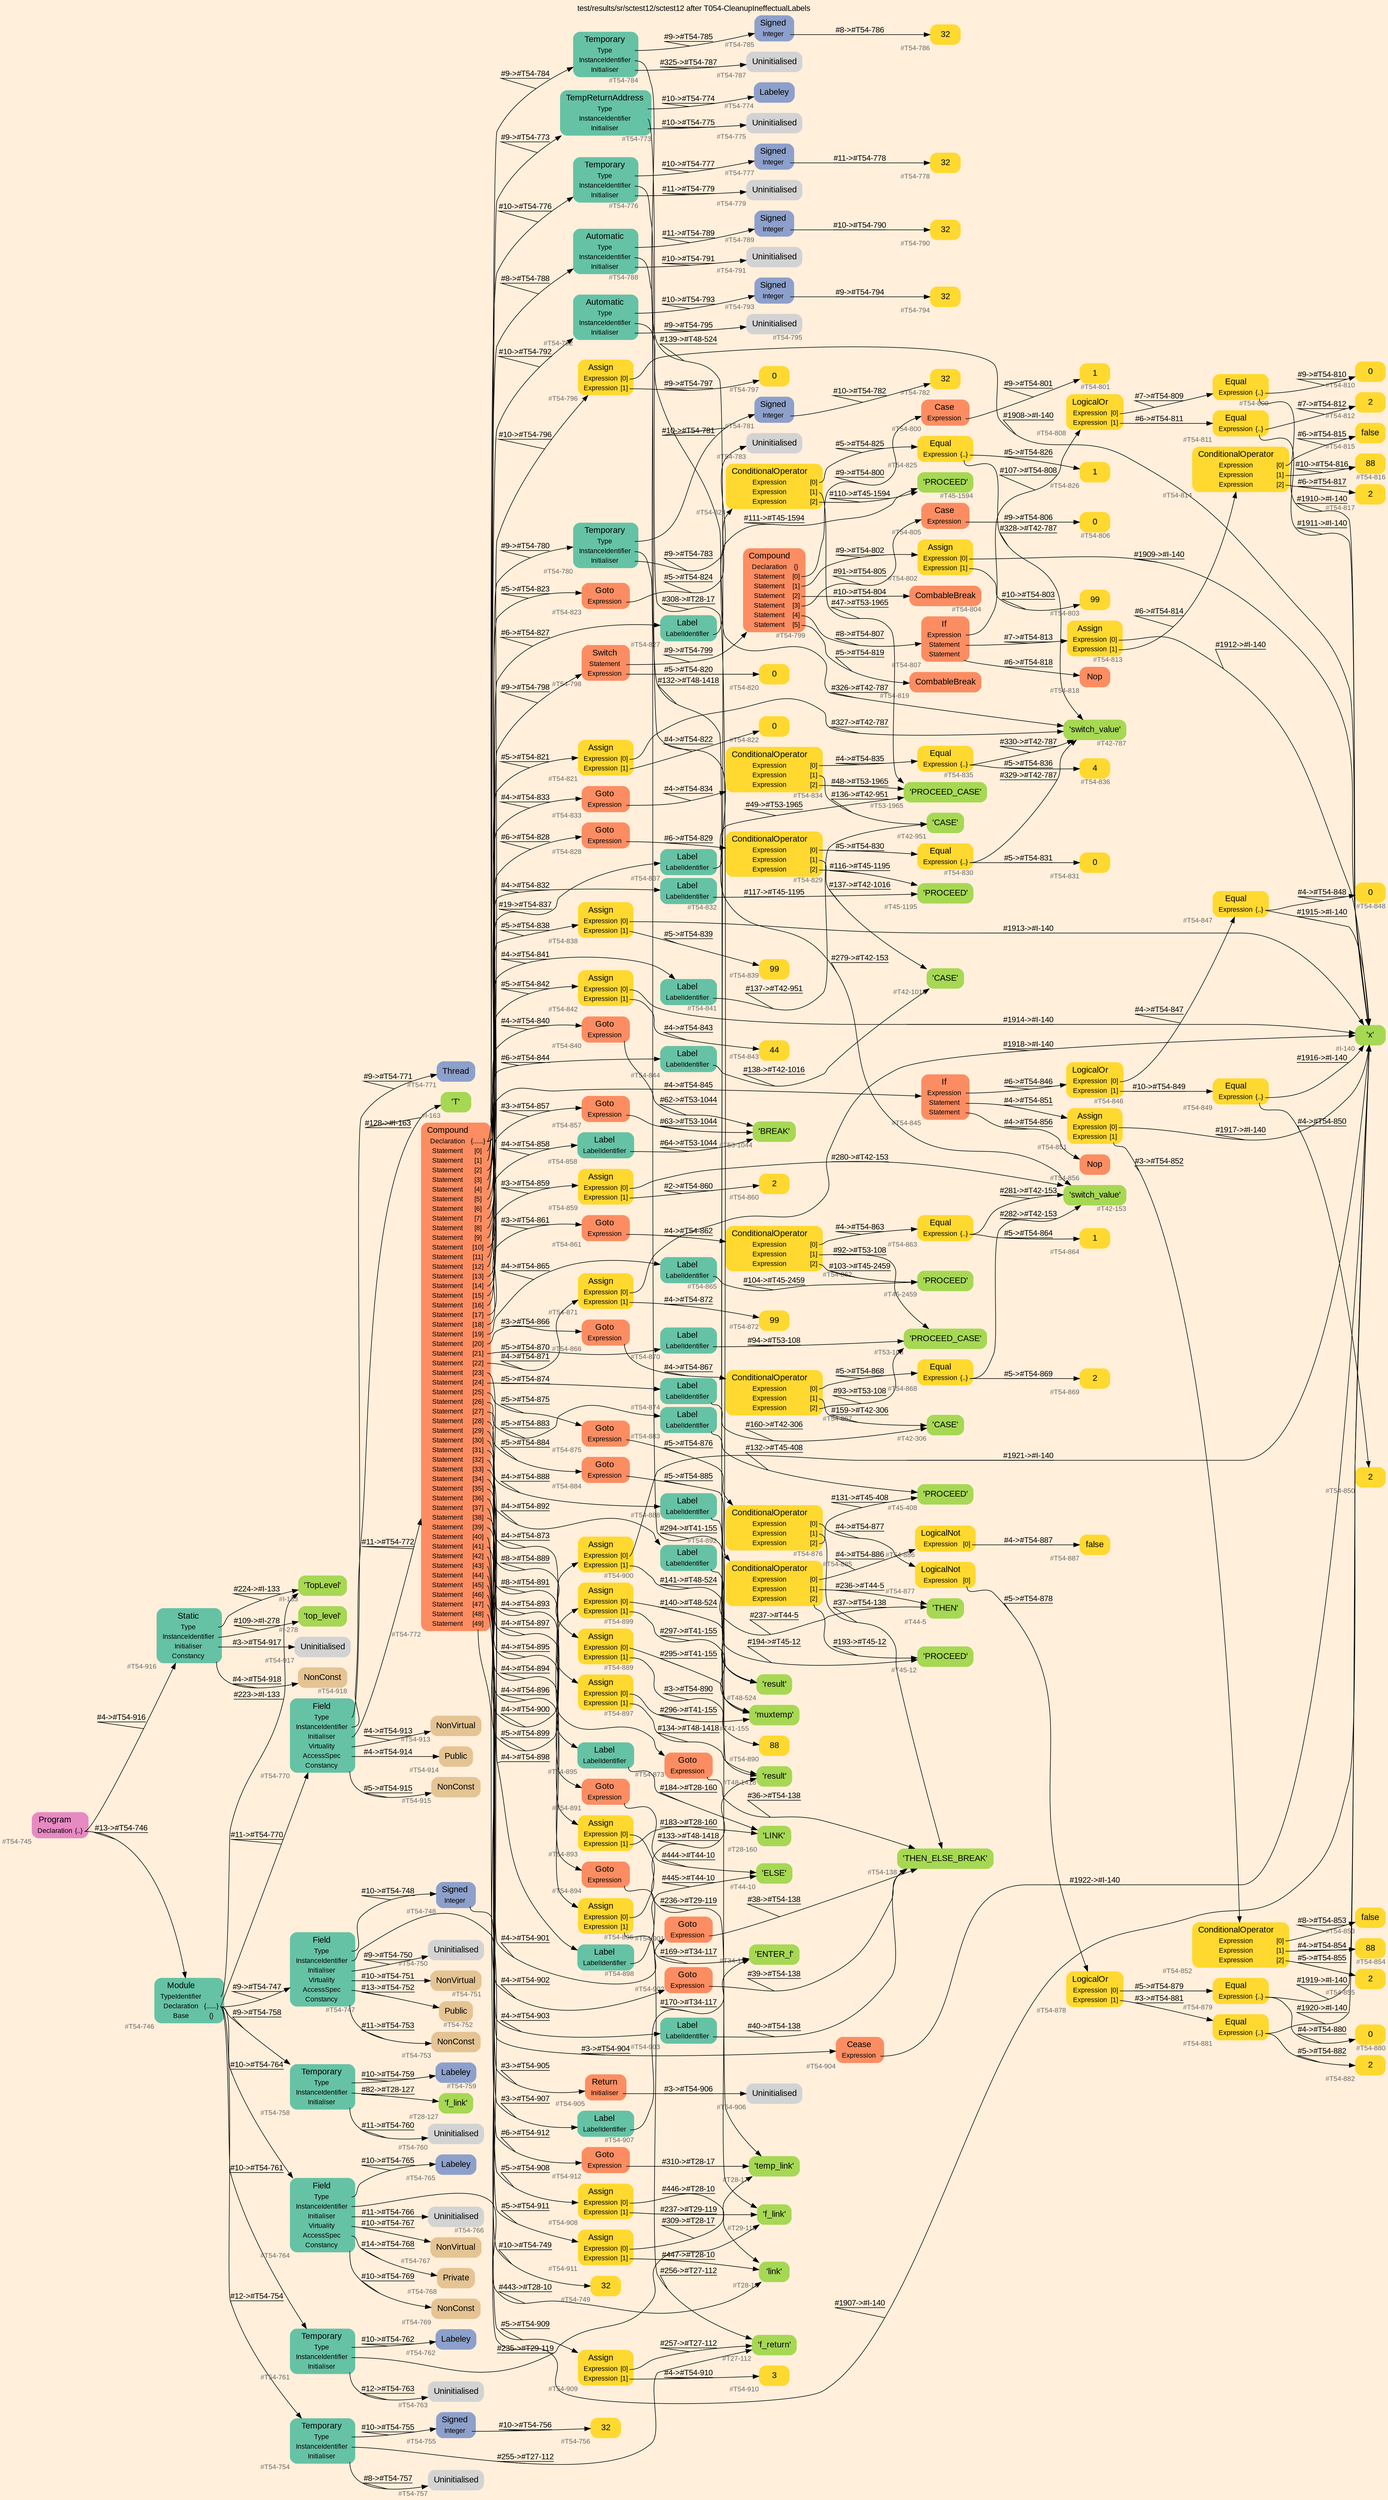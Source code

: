 digraph "test/results/sr/sctest12/sctest12 after T054-CleanupIneffectualLabels" {
label = "test/results/sr/sctest12/sctest12 after T054-CleanupIneffectualLabels"
labelloc = t
graph [
    rankdir = "LR"
    ranksep = 0.3
    bgcolor = antiquewhite1
    color = black
    fontcolor = black
    fontname = "Arial"
];
node [
    fontname = "Arial"
];
edge [
    fontname = "Arial"
];

// -------------------- node figure --------------------
// -------- block #T54-745 ----------
"#T54-745" [
    fillcolor = "/set28/4"
    xlabel = "#T54-745"
    fontsize = "12"
    fontcolor = grey40
    shape = "plaintext"
    label = <<TABLE BORDER="0" CELLBORDER="0" CELLSPACING="0">
     <TR><TD><FONT COLOR="black" POINT-SIZE="15">Program</FONT></TD></TR>
     <TR><TD><FONT COLOR="black" POINT-SIZE="12">Declaration</FONT></TD><TD PORT="port0"><FONT COLOR="black" POINT-SIZE="12">{..}</FONT></TD></TR>
    </TABLE>>
    style = "rounded,filled"
];

// -------- block #T54-746 ----------
"#T54-746" [
    fillcolor = "/set28/1"
    xlabel = "#T54-746"
    fontsize = "12"
    fontcolor = grey40
    shape = "plaintext"
    label = <<TABLE BORDER="0" CELLBORDER="0" CELLSPACING="0">
     <TR><TD><FONT COLOR="black" POINT-SIZE="15">Module</FONT></TD></TR>
     <TR><TD><FONT COLOR="black" POINT-SIZE="12">TypeIdentifier</FONT></TD><TD PORT="port0"></TD></TR>
     <TR><TD><FONT COLOR="black" POINT-SIZE="12">Declaration</FONT></TD><TD PORT="port1"><FONT COLOR="black" POINT-SIZE="12">{......}</FONT></TD></TR>
     <TR><TD><FONT COLOR="black" POINT-SIZE="12">Base</FONT></TD><TD PORT="port2"><FONT COLOR="black" POINT-SIZE="12">{}</FONT></TD></TR>
    </TABLE>>
    style = "rounded,filled"
];

// -------- block #I-133 ----------
"#I-133" [
    fillcolor = "/set28/5"
    xlabel = "#I-133"
    fontsize = "12"
    fontcolor = grey40
    shape = "plaintext"
    label = <<TABLE BORDER="0" CELLBORDER="0" CELLSPACING="0">
     <TR><TD><FONT COLOR="black" POINT-SIZE="15">'TopLevel'</FONT></TD></TR>
    </TABLE>>
    style = "rounded,filled"
];

// -------- block #T54-747 ----------
"#T54-747" [
    fillcolor = "/set28/1"
    xlabel = "#T54-747"
    fontsize = "12"
    fontcolor = grey40
    shape = "plaintext"
    label = <<TABLE BORDER="0" CELLBORDER="0" CELLSPACING="0">
     <TR><TD><FONT COLOR="black" POINT-SIZE="15">Field</FONT></TD></TR>
     <TR><TD><FONT COLOR="black" POINT-SIZE="12">Type</FONT></TD><TD PORT="port0"></TD></TR>
     <TR><TD><FONT COLOR="black" POINT-SIZE="12">InstanceIdentifier</FONT></TD><TD PORT="port1"></TD></TR>
     <TR><TD><FONT COLOR="black" POINT-SIZE="12">Initialiser</FONT></TD><TD PORT="port2"></TD></TR>
     <TR><TD><FONT COLOR="black" POINT-SIZE="12">Virtuality</FONT></TD><TD PORT="port3"></TD></TR>
     <TR><TD><FONT COLOR="black" POINT-SIZE="12">AccessSpec</FONT></TD><TD PORT="port4"></TD></TR>
     <TR><TD><FONT COLOR="black" POINT-SIZE="12">Constancy</FONT></TD><TD PORT="port5"></TD></TR>
    </TABLE>>
    style = "rounded,filled"
];

// -------- block #T54-748 ----------
"#T54-748" [
    fillcolor = "/set28/3"
    xlabel = "#T54-748"
    fontsize = "12"
    fontcolor = grey40
    shape = "plaintext"
    label = <<TABLE BORDER="0" CELLBORDER="0" CELLSPACING="0">
     <TR><TD><FONT COLOR="black" POINT-SIZE="15">Signed</FONT></TD></TR>
     <TR><TD><FONT COLOR="black" POINT-SIZE="12">Integer</FONT></TD><TD PORT="port0"></TD></TR>
    </TABLE>>
    style = "rounded,filled"
];

// -------- block #T54-749 ----------
"#T54-749" [
    fillcolor = "/set28/6"
    xlabel = "#T54-749"
    fontsize = "12"
    fontcolor = grey40
    shape = "plaintext"
    label = <<TABLE BORDER="0" CELLBORDER="0" CELLSPACING="0">
     <TR><TD><FONT COLOR="black" POINT-SIZE="15">32</FONT></TD></TR>
    </TABLE>>
    style = "rounded,filled"
];

// -------- block #I-140 ----------
"#I-140" [
    fillcolor = "/set28/5"
    xlabel = "#I-140"
    fontsize = "12"
    fontcolor = grey40
    shape = "plaintext"
    label = <<TABLE BORDER="0" CELLBORDER="0" CELLSPACING="0">
     <TR><TD><FONT COLOR="black" POINT-SIZE="15">'x'</FONT></TD></TR>
    </TABLE>>
    style = "rounded,filled"
];

// -------- block #T54-750 ----------
"#T54-750" [
    xlabel = "#T54-750"
    fontsize = "12"
    fontcolor = grey40
    shape = "plaintext"
    label = <<TABLE BORDER="0" CELLBORDER="0" CELLSPACING="0">
     <TR><TD><FONT COLOR="black" POINT-SIZE="15">Uninitialised</FONT></TD></TR>
    </TABLE>>
    style = "rounded,filled"
];

// -------- block #T54-751 ----------
"#T54-751" [
    fillcolor = "/set28/7"
    xlabel = "#T54-751"
    fontsize = "12"
    fontcolor = grey40
    shape = "plaintext"
    label = <<TABLE BORDER="0" CELLBORDER="0" CELLSPACING="0">
     <TR><TD><FONT COLOR="black" POINT-SIZE="15">NonVirtual</FONT></TD></TR>
    </TABLE>>
    style = "rounded,filled"
];

// -------- block #T54-752 ----------
"#T54-752" [
    fillcolor = "/set28/7"
    xlabel = "#T54-752"
    fontsize = "12"
    fontcolor = grey40
    shape = "plaintext"
    label = <<TABLE BORDER="0" CELLBORDER="0" CELLSPACING="0">
     <TR><TD><FONT COLOR="black" POINT-SIZE="15">Public</FONT></TD></TR>
    </TABLE>>
    style = "rounded,filled"
];

// -------- block #T54-753 ----------
"#T54-753" [
    fillcolor = "/set28/7"
    xlabel = "#T54-753"
    fontsize = "12"
    fontcolor = grey40
    shape = "plaintext"
    label = <<TABLE BORDER="0" CELLBORDER="0" CELLSPACING="0">
     <TR><TD><FONT COLOR="black" POINT-SIZE="15">NonConst</FONT></TD></TR>
    </TABLE>>
    style = "rounded,filled"
];

// -------- block #T54-754 ----------
"#T54-754" [
    fillcolor = "/set28/1"
    xlabel = "#T54-754"
    fontsize = "12"
    fontcolor = grey40
    shape = "plaintext"
    label = <<TABLE BORDER="0" CELLBORDER="0" CELLSPACING="0">
     <TR><TD><FONT COLOR="black" POINT-SIZE="15">Temporary</FONT></TD></TR>
     <TR><TD><FONT COLOR="black" POINT-SIZE="12">Type</FONT></TD><TD PORT="port0"></TD></TR>
     <TR><TD><FONT COLOR="black" POINT-SIZE="12">InstanceIdentifier</FONT></TD><TD PORT="port1"></TD></TR>
     <TR><TD><FONT COLOR="black" POINT-SIZE="12">Initialiser</FONT></TD><TD PORT="port2"></TD></TR>
    </TABLE>>
    style = "rounded,filled"
];

// -------- block #T54-755 ----------
"#T54-755" [
    fillcolor = "/set28/3"
    xlabel = "#T54-755"
    fontsize = "12"
    fontcolor = grey40
    shape = "plaintext"
    label = <<TABLE BORDER="0" CELLBORDER="0" CELLSPACING="0">
     <TR><TD><FONT COLOR="black" POINT-SIZE="15">Signed</FONT></TD></TR>
     <TR><TD><FONT COLOR="black" POINT-SIZE="12">Integer</FONT></TD><TD PORT="port0"></TD></TR>
    </TABLE>>
    style = "rounded,filled"
];

// -------- block #T54-756 ----------
"#T54-756" [
    fillcolor = "/set28/6"
    xlabel = "#T54-756"
    fontsize = "12"
    fontcolor = grey40
    shape = "plaintext"
    label = <<TABLE BORDER="0" CELLBORDER="0" CELLSPACING="0">
     <TR><TD><FONT COLOR="black" POINT-SIZE="15">32</FONT></TD></TR>
    </TABLE>>
    style = "rounded,filled"
];

// -------- block #T27-112 ----------
"#T27-112" [
    fillcolor = "/set28/5"
    xlabel = "#T27-112"
    fontsize = "12"
    fontcolor = grey40
    shape = "plaintext"
    label = <<TABLE BORDER="0" CELLBORDER="0" CELLSPACING="0">
     <TR><TD><FONT COLOR="black" POINT-SIZE="15">'f_return'</FONT></TD></TR>
    </TABLE>>
    style = "rounded,filled"
];

// -------- block #T54-757 ----------
"#T54-757" [
    xlabel = "#T54-757"
    fontsize = "12"
    fontcolor = grey40
    shape = "plaintext"
    label = <<TABLE BORDER="0" CELLBORDER="0" CELLSPACING="0">
     <TR><TD><FONT COLOR="black" POINT-SIZE="15">Uninitialised</FONT></TD></TR>
    </TABLE>>
    style = "rounded,filled"
];

// -------- block #T54-758 ----------
"#T54-758" [
    fillcolor = "/set28/1"
    xlabel = "#T54-758"
    fontsize = "12"
    fontcolor = grey40
    shape = "plaintext"
    label = <<TABLE BORDER="0" CELLBORDER="0" CELLSPACING="0">
     <TR><TD><FONT COLOR="black" POINT-SIZE="15">Temporary</FONT></TD></TR>
     <TR><TD><FONT COLOR="black" POINT-SIZE="12">Type</FONT></TD><TD PORT="port0"></TD></TR>
     <TR><TD><FONT COLOR="black" POINT-SIZE="12">InstanceIdentifier</FONT></TD><TD PORT="port1"></TD></TR>
     <TR><TD><FONT COLOR="black" POINT-SIZE="12">Initialiser</FONT></TD><TD PORT="port2"></TD></TR>
    </TABLE>>
    style = "rounded,filled"
];

// -------- block #T54-759 ----------
"#T54-759" [
    fillcolor = "/set28/3"
    xlabel = "#T54-759"
    fontsize = "12"
    fontcolor = grey40
    shape = "plaintext"
    label = <<TABLE BORDER="0" CELLBORDER="0" CELLSPACING="0">
     <TR><TD><FONT COLOR="black" POINT-SIZE="15">Labeley</FONT></TD></TR>
    </TABLE>>
    style = "rounded,filled"
];

// -------- block #T28-127 ----------
"#T28-127" [
    fillcolor = "/set28/5"
    xlabel = "#T28-127"
    fontsize = "12"
    fontcolor = grey40
    shape = "plaintext"
    label = <<TABLE BORDER="0" CELLBORDER="0" CELLSPACING="0">
     <TR><TD><FONT COLOR="black" POINT-SIZE="15">'f_link'</FONT></TD></TR>
    </TABLE>>
    style = "rounded,filled"
];

// -------- block #T54-760 ----------
"#T54-760" [
    xlabel = "#T54-760"
    fontsize = "12"
    fontcolor = grey40
    shape = "plaintext"
    label = <<TABLE BORDER="0" CELLBORDER="0" CELLSPACING="0">
     <TR><TD><FONT COLOR="black" POINT-SIZE="15">Uninitialised</FONT></TD></TR>
    </TABLE>>
    style = "rounded,filled"
];

// -------- block #T54-761 ----------
"#T54-761" [
    fillcolor = "/set28/1"
    xlabel = "#T54-761"
    fontsize = "12"
    fontcolor = grey40
    shape = "plaintext"
    label = <<TABLE BORDER="0" CELLBORDER="0" CELLSPACING="0">
     <TR><TD><FONT COLOR="black" POINT-SIZE="15">Temporary</FONT></TD></TR>
     <TR><TD><FONT COLOR="black" POINT-SIZE="12">Type</FONT></TD><TD PORT="port0"></TD></TR>
     <TR><TD><FONT COLOR="black" POINT-SIZE="12">InstanceIdentifier</FONT></TD><TD PORT="port1"></TD></TR>
     <TR><TD><FONT COLOR="black" POINT-SIZE="12">Initialiser</FONT></TD><TD PORT="port2"></TD></TR>
    </TABLE>>
    style = "rounded,filled"
];

// -------- block #T54-762 ----------
"#T54-762" [
    fillcolor = "/set28/3"
    xlabel = "#T54-762"
    fontsize = "12"
    fontcolor = grey40
    shape = "plaintext"
    label = <<TABLE BORDER="0" CELLBORDER="0" CELLSPACING="0">
     <TR><TD><FONT COLOR="black" POINT-SIZE="15">Labeley</FONT></TD></TR>
    </TABLE>>
    style = "rounded,filled"
];

// -------- block #T29-119 ----------
"#T29-119" [
    fillcolor = "/set28/5"
    xlabel = "#T29-119"
    fontsize = "12"
    fontcolor = grey40
    shape = "plaintext"
    label = <<TABLE BORDER="0" CELLBORDER="0" CELLSPACING="0">
     <TR><TD><FONT COLOR="black" POINT-SIZE="15">'f_link'</FONT></TD></TR>
    </TABLE>>
    style = "rounded,filled"
];

// -------- block #T54-763 ----------
"#T54-763" [
    xlabel = "#T54-763"
    fontsize = "12"
    fontcolor = grey40
    shape = "plaintext"
    label = <<TABLE BORDER="0" CELLBORDER="0" CELLSPACING="0">
     <TR><TD><FONT COLOR="black" POINT-SIZE="15">Uninitialised</FONT></TD></TR>
    </TABLE>>
    style = "rounded,filled"
];

// -------- block #T54-764 ----------
"#T54-764" [
    fillcolor = "/set28/1"
    xlabel = "#T54-764"
    fontsize = "12"
    fontcolor = grey40
    shape = "plaintext"
    label = <<TABLE BORDER="0" CELLBORDER="0" CELLSPACING="0">
     <TR><TD><FONT COLOR="black" POINT-SIZE="15">Field</FONT></TD></TR>
     <TR><TD><FONT COLOR="black" POINT-SIZE="12">Type</FONT></TD><TD PORT="port0"></TD></TR>
     <TR><TD><FONT COLOR="black" POINT-SIZE="12">InstanceIdentifier</FONT></TD><TD PORT="port1"></TD></TR>
     <TR><TD><FONT COLOR="black" POINT-SIZE="12">Initialiser</FONT></TD><TD PORT="port2"></TD></TR>
     <TR><TD><FONT COLOR="black" POINT-SIZE="12">Virtuality</FONT></TD><TD PORT="port3"></TD></TR>
     <TR><TD><FONT COLOR="black" POINT-SIZE="12">AccessSpec</FONT></TD><TD PORT="port4"></TD></TR>
     <TR><TD><FONT COLOR="black" POINT-SIZE="12">Constancy</FONT></TD><TD PORT="port5"></TD></TR>
    </TABLE>>
    style = "rounded,filled"
];

// -------- block #T54-765 ----------
"#T54-765" [
    fillcolor = "/set28/3"
    xlabel = "#T54-765"
    fontsize = "12"
    fontcolor = grey40
    shape = "plaintext"
    label = <<TABLE BORDER="0" CELLBORDER="0" CELLSPACING="0">
     <TR><TD><FONT COLOR="black" POINT-SIZE="15">Labeley</FONT></TD></TR>
    </TABLE>>
    style = "rounded,filled"
];

// -------- block #T28-10 ----------
"#T28-10" [
    fillcolor = "/set28/5"
    xlabel = "#T28-10"
    fontsize = "12"
    fontcolor = grey40
    shape = "plaintext"
    label = <<TABLE BORDER="0" CELLBORDER="0" CELLSPACING="0">
     <TR><TD><FONT COLOR="black" POINT-SIZE="15">'link'</FONT></TD></TR>
    </TABLE>>
    style = "rounded,filled"
];

// -------- block #T54-766 ----------
"#T54-766" [
    xlabel = "#T54-766"
    fontsize = "12"
    fontcolor = grey40
    shape = "plaintext"
    label = <<TABLE BORDER="0" CELLBORDER="0" CELLSPACING="0">
     <TR><TD><FONT COLOR="black" POINT-SIZE="15">Uninitialised</FONT></TD></TR>
    </TABLE>>
    style = "rounded,filled"
];

// -------- block #T54-767 ----------
"#T54-767" [
    fillcolor = "/set28/7"
    xlabel = "#T54-767"
    fontsize = "12"
    fontcolor = grey40
    shape = "plaintext"
    label = <<TABLE BORDER="0" CELLBORDER="0" CELLSPACING="0">
     <TR><TD><FONT COLOR="black" POINT-SIZE="15">NonVirtual</FONT></TD></TR>
    </TABLE>>
    style = "rounded,filled"
];

// -------- block #T54-768 ----------
"#T54-768" [
    fillcolor = "/set28/7"
    xlabel = "#T54-768"
    fontsize = "12"
    fontcolor = grey40
    shape = "plaintext"
    label = <<TABLE BORDER="0" CELLBORDER="0" CELLSPACING="0">
     <TR><TD><FONT COLOR="black" POINT-SIZE="15">Private</FONT></TD></TR>
    </TABLE>>
    style = "rounded,filled"
];

// -------- block #T54-769 ----------
"#T54-769" [
    fillcolor = "/set28/7"
    xlabel = "#T54-769"
    fontsize = "12"
    fontcolor = grey40
    shape = "plaintext"
    label = <<TABLE BORDER="0" CELLBORDER="0" CELLSPACING="0">
     <TR><TD><FONT COLOR="black" POINT-SIZE="15">NonConst</FONT></TD></TR>
    </TABLE>>
    style = "rounded,filled"
];

// -------- block #T54-770 ----------
"#T54-770" [
    fillcolor = "/set28/1"
    xlabel = "#T54-770"
    fontsize = "12"
    fontcolor = grey40
    shape = "plaintext"
    label = <<TABLE BORDER="0" CELLBORDER="0" CELLSPACING="0">
     <TR><TD><FONT COLOR="black" POINT-SIZE="15">Field</FONT></TD></TR>
     <TR><TD><FONT COLOR="black" POINT-SIZE="12">Type</FONT></TD><TD PORT="port0"></TD></TR>
     <TR><TD><FONT COLOR="black" POINT-SIZE="12">InstanceIdentifier</FONT></TD><TD PORT="port1"></TD></TR>
     <TR><TD><FONT COLOR="black" POINT-SIZE="12">Initialiser</FONT></TD><TD PORT="port2"></TD></TR>
     <TR><TD><FONT COLOR="black" POINT-SIZE="12">Virtuality</FONT></TD><TD PORT="port3"></TD></TR>
     <TR><TD><FONT COLOR="black" POINT-SIZE="12">AccessSpec</FONT></TD><TD PORT="port4"></TD></TR>
     <TR><TD><FONT COLOR="black" POINT-SIZE="12">Constancy</FONT></TD><TD PORT="port5"></TD></TR>
    </TABLE>>
    style = "rounded,filled"
];

// -------- block #T54-771 ----------
"#T54-771" [
    fillcolor = "/set28/3"
    xlabel = "#T54-771"
    fontsize = "12"
    fontcolor = grey40
    shape = "plaintext"
    label = <<TABLE BORDER="0" CELLBORDER="0" CELLSPACING="0">
     <TR><TD><FONT COLOR="black" POINT-SIZE="15">Thread</FONT></TD></TR>
    </TABLE>>
    style = "rounded,filled"
];

// -------- block #I-163 ----------
"#I-163" [
    fillcolor = "/set28/5"
    xlabel = "#I-163"
    fontsize = "12"
    fontcolor = grey40
    shape = "plaintext"
    label = <<TABLE BORDER="0" CELLBORDER="0" CELLSPACING="0">
     <TR><TD><FONT COLOR="black" POINT-SIZE="15">'T'</FONT></TD></TR>
    </TABLE>>
    style = "rounded,filled"
];

// -------- block #T54-772 ----------
"#T54-772" [
    fillcolor = "/set28/2"
    xlabel = "#T54-772"
    fontsize = "12"
    fontcolor = grey40
    shape = "plaintext"
    label = <<TABLE BORDER="0" CELLBORDER="0" CELLSPACING="0">
     <TR><TD><FONT COLOR="black" POINT-SIZE="15">Compound</FONT></TD></TR>
     <TR><TD><FONT COLOR="black" POINT-SIZE="12">Declaration</FONT></TD><TD PORT="port0"><FONT COLOR="black" POINT-SIZE="12">{......}</FONT></TD></TR>
     <TR><TD><FONT COLOR="black" POINT-SIZE="12">Statement</FONT></TD><TD PORT="port1"><FONT COLOR="black" POINT-SIZE="12">[0]</FONT></TD></TR>
     <TR><TD><FONT COLOR="black" POINT-SIZE="12">Statement</FONT></TD><TD PORT="port2"><FONT COLOR="black" POINT-SIZE="12">[1]</FONT></TD></TR>
     <TR><TD><FONT COLOR="black" POINT-SIZE="12">Statement</FONT></TD><TD PORT="port3"><FONT COLOR="black" POINT-SIZE="12">[2]</FONT></TD></TR>
     <TR><TD><FONT COLOR="black" POINT-SIZE="12">Statement</FONT></TD><TD PORT="port4"><FONT COLOR="black" POINT-SIZE="12">[3]</FONT></TD></TR>
     <TR><TD><FONT COLOR="black" POINT-SIZE="12">Statement</FONT></TD><TD PORT="port5"><FONT COLOR="black" POINT-SIZE="12">[4]</FONT></TD></TR>
     <TR><TD><FONT COLOR="black" POINT-SIZE="12">Statement</FONT></TD><TD PORT="port6"><FONT COLOR="black" POINT-SIZE="12">[5]</FONT></TD></TR>
     <TR><TD><FONT COLOR="black" POINT-SIZE="12">Statement</FONT></TD><TD PORT="port7"><FONT COLOR="black" POINT-SIZE="12">[6]</FONT></TD></TR>
     <TR><TD><FONT COLOR="black" POINT-SIZE="12">Statement</FONT></TD><TD PORT="port8"><FONT COLOR="black" POINT-SIZE="12">[7]</FONT></TD></TR>
     <TR><TD><FONT COLOR="black" POINT-SIZE="12">Statement</FONT></TD><TD PORT="port9"><FONT COLOR="black" POINT-SIZE="12">[8]</FONT></TD></TR>
     <TR><TD><FONT COLOR="black" POINT-SIZE="12">Statement</FONT></TD><TD PORT="port10"><FONT COLOR="black" POINT-SIZE="12">[9]</FONT></TD></TR>
     <TR><TD><FONT COLOR="black" POINT-SIZE="12">Statement</FONT></TD><TD PORT="port11"><FONT COLOR="black" POINT-SIZE="12">[10]</FONT></TD></TR>
     <TR><TD><FONT COLOR="black" POINT-SIZE="12">Statement</FONT></TD><TD PORT="port12"><FONT COLOR="black" POINT-SIZE="12">[11]</FONT></TD></TR>
     <TR><TD><FONT COLOR="black" POINT-SIZE="12">Statement</FONT></TD><TD PORT="port13"><FONT COLOR="black" POINT-SIZE="12">[12]</FONT></TD></TR>
     <TR><TD><FONT COLOR="black" POINT-SIZE="12">Statement</FONT></TD><TD PORT="port14"><FONT COLOR="black" POINT-SIZE="12">[13]</FONT></TD></TR>
     <TR><TD><FONT COLOR="black" POINT-SIZE="12">Statement</FONT></TD><TD PORT="port15"><FONT COLOR="black" POINT-SIZE="12">[14]</FONT></TD></TR>
     <TR><TD><FONT COLOR="black" POINT-SIZE="12">Statement</FONT></TD><TD PORT="port16"><FONT COLOR="black" POINT-SIZE="12">[15]</FONT></TD></TR>
     <TR><TD><FONT COLOR="black" POINT-SIZE="12">Statement</FONT></TD><TD PORT="port17"><FONT COLOR="black" POINT-SIZE="12">[16]</FONT></TD></TR>
     <TR><TD><FONT COLOR="black" POINT-SIZE="12">Statement</FONT></TD><TD PORT="port18"><FONT COLOR="black" POINT-SIZE="12">[17]</FONT></TD></TR>
     <TR><TD><FONT COLOR="black" POINT-SIZE="12">Statement</FONT></TD><TD PORT="port19"><FONT COLOR="black" POINT-SIZE="12">[18]</FONT></TD></TR>
     <TR><TD><FONT COLOR="black" POINT-SIZE="12">Statement</FONT></TD><TD PORT="port20"><FONT COLOR="black" POINT-SIZE="12">[19]</FONT></TD></TR>
     <TR><TD><FONT COLOR="black" POINT-SIZE="12">Statement</FONT></TD><TD PORT="port21"><FONT COLOR="black" POINT-SIZE="12">[20]</FONT></TD></TR>
     <TR><TD><FONT COLOR="black" POINT-SIZE="12">Statement</FONT></TD><TD PORT="port22"><FONT COLOR="black" POINT-SIZE="12">[21]</FONT></TD></TR>
     <TR><TD><FONT COLOR="black" POINT-SIZE="12">Statement</FONT></TD><TD PORT="port23"><FONT COLOR="black" POINT-SIZE="12">[22]</FONT></TD></TR>
     <TR><TD><FONT COLOR="black" POINT-SIZE="12">Statement</FONT></TD><TD PORT="port24"><FONT COLOR="black" POINT-SIZE="12">[23]</FONT></TD></TR>
     <TR><TD><FONT COLOR="black" POINT-SIZE="12">Statement</FONT></TD><TD PORT="port25"><FONT COLOR="black" POINT-SIZE="12">[24]</FONT></TD></TR>
     <TR><TD><FONT COLOR="black" POINT-SIZE="12">Statement</FONT></TD><TD PORT="port26"><FONT COLOR="black" POINT-SIZE="12">[25]</FONT></TD></TR>
     <TR><TD><FONT COLOR="black" POINT-SIZE="12">Statement</FONT></TD><TD PORT="port27"><FONT COLOR="black" POINT-SIZE="12">[26]</FONT></TD></TR>
     <TR><TD><FONT COLOR="black" POINT-SIZE="12">Statement</FONT></TD><TD PORT="port28"><FONT COLOR="black" POINT-SIZE="12">[27]</FONT></TD></TR>
     <TR><TD><FONT COLOR="black" POINT-SIZE="12">Statement</FONT></TD><TD PORT="port29"><FONT COLOR="black" POINT-SIZE="12">[28]</FONT></TD></TR>
     <TR><TD><FONT COLOR="black" POINT-SIZE="12">Statement</FONT></TD><TD PORT="port30"><FONT COLOR="black" POINT-SIZE="12">[29]</FONT></TD></TR>
     <TR><TD><FONT COLOR="black" POINT-SIZE="12">Statement</FONT></TD><TD PORT="port31"><FONT COLOR="black" POINT-SIZE="12">[30]</FONT></TD></TR>
     <TR><TD><FONT COLOR="black" POINT-SIZE="12">Statement</FONT></TD><TD PORT="port32"><FONT COLOR="black" POINT-SIZE="12">[31]</FONT></TD></TR>
     <TR><TD><FONT COLOR="black" POINT-SIZE="12">Statement</FONT></TD><TD PORT="port33"><FONT COLOR="black" POINT-SIZE="12">[32]</FONT></TD></TR>
     <TR><TD><FONT COLOR="black" POINT-SIZE="12">Statement</FONT></TD><TD PORT="port34"><FONT COLOR="black" POINT-SIZE="12">[33]</FONT></TD></TR>
     <TR><TD><FONT COLOR="black" POINT-SIZE="12">Statement</FONT></TD><TD PORT="port35"><FONT COLOR="black" POINT-SIZE="12">[34]</FONT></TD></TR>
     <TR><TD><FONT COLOR="black" POINT-SIZE="12">Statement</FONT></TD><TD PORT="port36"><FONT COLOR="black" POINT-SIZE="12">[35]</FONT></TD></TR>
     <TR><TD><FONT COLOR="black" POINT-SIZE="12">Statement</FONT></TD><TD PORT="port37"><FONT COLOR="black" POINT-SIZE="12">[36]</FONT></TD></TR>
     <TR><TD><FONT COLOR="black" POINT-SIZE="12">Statement</FONT></TD><TD PORT="port38"><FONT COLOR="black" POINT-SIZE="12">[37]</FONT></TD></TR>
     <TR><TD><FONT COLOR="black" POINT-SIZE="12">Statement</FONT></TD><TD PORT="port39"><FONT COLOR="black" POINT-SIZE="12">[38]</FONT></TD></TR>
     <TR><TD><FONT COLOR="black" POINT-SIZE="12">Statement</FONT></TD><TD PORT="port40"><FONT COLOR="black" POINT-SIZE="12">[39]</FONT></TD></TR>
     <TR><TD><FONT COLOR="black" POINT-SIZE="12">Statement</FONT></TD><TD PORT="port41"><FONT COLOR="black" POINT-SIZE="12">[40]</FONT></TD></TR>
     <TR><TD><FONT COLOR="black" POINT-SIZE="12">Statement</FONT></TD><TD PORT="port42"><FONT COLOR="black" POINT-SIZE="12">[41]</FONT></TD></TR>
     <TR><TD><FONT COLOR="black" POINT-SIZE="12">Statement</FONT></TD><TD PORT="port43"><FONT COLOR="black" POINT-SIZE="12">[42]</FONT></TD></TR>
     <TR><TD><FONT COLOR="black" POINT-SIZE="12">Statement</FONT></TD><TD PORT="port44"><FONT COLOR="black" POINT-SIZE="12">[43]</FONT></TD></TR>
     <TR><TD><FONT COLOR="black" POINT-SIZE="12">Statement</FONT></TD><TD PORT="port45"><FONT COLOR="black" POINT-SIZE="12">[44]</FONT></TD></TR>
     <TR><TD><FONT COLOR="black" POINT-SIZE="12">Statement</FONT></TD><TD PORT="port46"><FONT COLOR="black" POINT-SIZE="12">[45]</FONT></TD></TR>
     <TR><TD><FONT COLOR="black" POINT-SIZE="12">Statement</FONT></TD><TD PORT="port47"><FONT COLOR="black" POINT-SIZE="12">[46]</FONT></TD></TR>
     <TR><TD><FONT COLOR="black" POINT-SIZE="12">Statement</FONT></TD><TD PORT="port48"><FONT COLOR="black" POINT-SIZE="12">[47]</FONT></TD></TR>
     <TR><TD><FONT COLOR="black" POINT-SIZE="12">Statement</FONT></TD><TD PORT="port49"><FONT COLOR="black" POINT-SIZE="12">[48]</FONT></TD></TR>
     <TR><TD><FONT COLOR="black" POINT-SIZE="12">Statement</FONT></TD><TD PORT="port50"><FONT COLOR="black" POINT-SIZE="12">[49]</FONT></TD></TR>
    </TABLE>>
    style = "rounded,filled"
];

// -------- block #T54-773 ----------
"#T54-773" [
    fillcolor = "/set28/1"
    xlabel = "#T54-773"
    fontsize = "12"
    fontcolor = grey40
    shape = "plaintext"
    label = <<TABLE BORDER="0" CELLBORDER="0" CELLSPACING="0">
     <TR><TD><FONT COLOR="black" POINT-SIZE="15">TempReturnAddress</FONT></TD></TR>
     <TR><TD><FONT COLOR="black" POINT-SIZE="12">Type</FONT></TD><TD PORT="port0"></TD></TR>
     <TR><TD><FONT COLOR="black" POINT-SIZE="12">InstanceIdentifier</FONT></TD><TD PORT="port1"></TD></TR>
     <TR><TD><FONT COLOR="black" POINT-SIZE="12">Initialiser</FONT></TD><TD PORT="port2"></TD></TR>
    </TABLE>>
    style = "rounded,filled"
];

// -------- block #T54-774 ----------
"#T54-774" [
    fillcolor = "/set28/3"
    xlabel = "#T54-774"
    fontsize = "12"
    fontcolor = grey40
    shape = "plaintext"
    label = <<TABLE BORDER="0" CELLBORDER="0" CELLSPACING="0">
     <TR><TD><FONT COLOR="black" POINT-SIZE="15">Labeley</FONT></TD></TR>
    </TABLE>>
    style = "rounded,filled"
];

// -------- block #T28-17 ----------
"#T28-17" [
    fillcolor = "/set28/5"
    xlabel = "#T28-17"
    fontsize = "12"
    fontcolor = grey40
    shape = "plaintext"
    label = <<TABLE BORDER="0" CELLBORDER="0" CELLSPACING="0">
     <TR><TD><FONT COLOR="black" POINT-SIZE="15">'temp_link'</FONT></TD></TR>
    </TABLE>>
    style = "rounded,filled"
];

// -------- block #T54-775 ----------
"#T54-775" [
    xlabel = "#T54-775"
    fontsize = "12"
    fontcolor = grey40
    shape = "plaintext"
    label = <<TABLE BORDER="0" CELLBORDER="0" CELLSPACING="0">
     <TR><TD><FONT COLOR="black" POINT-SIZE="15">Uninitialised</FONT></TD></TR>
    </TABLE>>
    style = "rounded,filled"
];

// -------- block #T54-776 ----------
"#T54-776" [
    fillcolor = "/set28/1"
    xlabel = "#T54-776"
    fontsize = "12"
    fontcolor = grey40
    shape = "plaintext"
    label = <<TABLE BORDER="0" CELLBORDER="0" CELLSPACING="0">
     <TR><TD><FONT COLOR="black" POINT-SIZE="15">Temporary</FONT></TD></TR>
     <TR><TD><FONT COLOR="black" POINT-SIZE="12">Type</FONT></TD><TD PORT="port0"></TD></TR>
     <TR><TD><FONT COLOR="black" POINT-SIZE="12">InstanceIdentifier</FONT></TD><TD PORT="port1"></TD></TR>
     <TR><TD><FONT COLOR="black" POINT-SIZE="12">Initialiser</FONT></TD><TD PORT="port2"></TD></TR>
    </TABLE>>
    style = "rounded,filled"
];

// -------- block #T54-777 ----------
"#T54-777" [
    fillcolor = "/set28/3"
    xlabel = "#T54-777"
    fontsize = "12"
    fontcolor = grey40
    shape = "plaintext"
    label = <<TABLE BORDER="0" CELLBORDER="0" CELLSPACING="0">
     <TR><TD><FONT COLOR="black" POINT-SIZE="15">Signed</FONT></TD></TR>
     <TR><TD><FONT COLOR="black" POINT-SIZE="12">Integer</FONT></TD><TD PORT="port0"></TD></TR>
    </TABLE>>
    style = "rounded,filled"
];

// -------- block #T54-778 ----------
"#T54-778" [
    fillcolor = "/set28/6"
    xlabel = "#T54-778"
    fontsize = "12"
    fontcolor = grey40
    shape = "plaintext"
    label = <<TABLE BORDER="0" CELLBORDER="0" CELLSPACING="0">
     <TR><TD><FONT COLOR="black" POINT-SIZE="15">32</FONT></TD></TR>
    </TABLE>>
    style = "rounded,filled"
];

// -------- block #T48-1418 ----------
"#T48-1418" [
    fillcolor = "/set28/5"
    xlabel = "#T48-1418"
    fontsize = "12"
    fontcolor = grey40
    shape = "plaintext"
    label = <<TABLE BORDER="0" CELLBORDER="0" CELLSPACING="0">
     <TR><TD><FONT COLOR="black" POINT-SIZE="15">'result'</FONT></TD></TR>
    </TABLE>>
    style = "rounded,filled"
];

// -------- block #T54-779 ----------
"#T54-779" [
    xlabel = "#T54-779"
    fontsize = "12"
    fontcolor = grey40
    shape = "plaintext"
    label = <<TABLE BORDER="0" CELLBORDER="0" CELLSPACING="0">
     <TR><TD><FONT COLOR="black" POINT-SIZE="15">Uninitialised</FONT></TD></TR>
    </TABLE>>
    style = "rounded,filled"
];

// -------- block #T54-780 ----------
"#T54-780" [
    fillcolor = "/set28/1"
    xlabel = "#T54-780"
    fontsize = "12"
    fontcolor = grey40
    shape = "plaintext"
    label = <<TABLE BORDER="0" CELLBORDER="0" CELLSPACING="0">
     <TR><TD><FONT COLOR="black" POINT-SIZE="15">Temporary</FONT></TD></TR>
     <TR><TD><FONT COLOR="black" POINT-SIZE="12">Type</FONT></TD><TD PORT="port0"></TD></TR>
     <TR><TD><FONT COLOR="black" POINT-SIZE="12">InstanceIdentifier</FONT></TD><TD PORT="port1"></TD></TR>
     <TR><TD><FONT COLOR="black" POINT-SIZE="12">Initialiser</FONT></TD><TD PORT="port2"></TD></TR>
    </TABLE>>
    style = "rounded,filled"
];

// -------- block #T54-781 ----------
"#T54-781" [
    fillcolor = "/set28/3"
    xlabel = "#T54-781"
    fontsize = "12"
    fontcolor = grey40
    shape = "plaintext"
    label = <<TABLE BORDER="0" CELLBORDER="0" CELLSPACING="0">
     <TR><TD><FONT COLOR="black" POINT-SIZE="15">Signed</FONT></TD></TR>
     <TR><TD><FONT COLOR="black" POINT-SIZE="12">Integer</FONT></TD><TD PORT="port0"></TD></TR>
    </TABLE>>
    style = "rounded,filled"
];

// -------- block #T54-782 ----------
"#T54-782" [
    fillcolor = "/set28/6"
    xlabel = "#T54-782"
    fontsize = "12"
    fontcolor = grey40
    shape = "plaintext"
    label = <<TABLE BORDER="0" CELLBORDER="0" CELLSPACING="0">
     <TR><TD><FONT COLOR="black" POINT-SIZE="15">32</FONT></TD></TR>
    </TABLE>>
    style = "rounded,filled"
];

// -------- block #T41-155 ----------
"#T41-155" [
    fillcolor = "/set28/5"
    xlabel = "#T41-155"
    fontsize = "12"
    fontcolor = grey40
    shape = "plaintext"
    label = <<TABLE BORDER="0" CELLBORDER="0" CELLSPACING="0">
     <TR><TD><FONT COLOR="black" POINT-SIZE="15">'muxtemp'</FONT></TD></TR>
    </TABLE>>
    style = "rounded,filled"
];

// -------- block #T54-783 ----------
"#T54-783" [
    xlabel = "#T54-783"
    fontsize = "12"
    fontcolor = grey40
    shape = "plaintext"
    label = <<TABLE BORDER="0" CELLBORDER="0" CELLSPACING="0">
     <TR><TD><FONT COLOR="black" POINT-SIZE="15">Uninitialised</FONT></TD></TR>
    </TABLE>>
    style = "rounded,filled"
];

// -------- block #T54-784 ----------
"#T54-784" [
    fillcolor = "/set28/1"
    xlabel = "#T54-784"
    fontsize = "12"
    fontcolor = grey40
    shape = "plaintext"
    label = <<TABLE BORDER="0" CELLBORDER="0" CELLSPACING="0">
     <TR><TD><FONT COLOR="black" POINT-SIZE="15">Temporary</FONT></TD></TR>
     <TR><TD><FONT COLOR="black" POINT-SIZE="12">Type</FONT></TD><TD PORT="port0"></TD></TR>
     <TR><TD><FONT COLOR="black" POINT-SIZE="12">InstanceIdentifier</FONT></TD><TD PORT="port1"></TD></TR>
     <TR><TD><FONT COLOR="black" POINT-SIZE="12">Initialiser</FONT></TD><TD PORT="port2"></TD></TR>
    </TABLE>>
    style = "rounded,filled"
];

// -------- block #T54-785 ----------
"#T54-785" [
    fillcolor = "/set28/3"
    xlabel = "#T54-785"
    fontsize = "12"
    fontcolor = grey40
    shape = "plaintext"
    label = <<TABLE BORDER="0" CELLBORDER="0" CELLSPACING="0">
     <TR><TD><FONT COLOR="black" POINT-SIZE="15">Signed</FONT></TD></TR>
     <TR><TD><FONT COLOR="black" POINT-SIZE="12">Integer</FONT></TD><TD PORT="port0"></TD></TR>
    </TABLE>>
    style = "rounded,filled"
];

// -------- block #T54-786 ----------
"#T54-786" [
    fillcolor = "/set28/6"
    xlabel = "#T54-786"
    fontsize = "12"
    fontcolor = grey40
    shape = "plaintext"
    label = <<TABLE BORDER="0" CELLBORDER="0" CELLSPACING="0">
     <TR><TD><FONT COLOR="black" POINT-SIZE="15">32</FONT></TD></TR>
    </TABLE>>
    style = "rounded,filled"
];

// -------- block #T48-524 ----------
"#T48-524" [
    fillcolor = "/set28/5"
    xlabel = "#T48-524"
    fontsize = "12"
    fontcolor = grey40
    shape = "plaintext"
    label = <<TABLE BORDER="0" CELLBORDER="0" CELLSPACING="0">
     <TR><TD><FONT COLOR="black" POINT-SIZE="15">'result'</FONT></TD></TR>
    </TABLE>>
    style = "rounded,filled"
];

// -------- block #T54-787 ----------
"#T54-787" [
    xlabel = "#T54-787"
    fontsize = "12"
    fontcolor = grey40
    shape = "plaintext"
    label = <<TABLE BORDER="0" CELLBORDER="0" CELLSPACING="0">
     <TR><TD><FONT COLOR="black" POINT-SIZE="15">Uninitialised</FONT></TD></TR>
    </TABLE>>
    style = "rounded,filled"
];

// -------- block #T54-788 ----------
"#T54-788" [
    fillcolor = "/set28/1"
    xlabel = "#T54-788"
    fontsize = "12"
    fontcolor = grey40
    shape = "plaintext"
    label = <<TABLE BORDER="0" CELLBORDER="0" CELLSPACING="0">
     <TR><TD><FONT COLOR="black" POINT-SIZE="15">Automatic</FONT></TD></TR>
     <TR><TD><FONT COLOR="black" POINT-SIZE="12">Type</FONT></TD><TD PORT="port0"></TD></TR>
     <TR><TD><FONT COLOR="black" POINT-SIZE="12">InstanceIdentifier</FONT></TD><TD PORT="port1"></TD></TR>
     <TR><TD><FONT COLOR="black" POINT-SIZE="12">Initialiser</FONT></TD><TD PORT="port2"></TD></TR>
    </TABLE>>
    style = "rounded,filled"
];

// -------- block #T54-789 ----------
"#T54-789" [
    fillcolor = "/set28/3"
    xlabel = "#T54-789"
    fontsize = "12"
    fontcolor = grey40
    shape = "plaintext"
    label = <<TABLE BORDER="0" CELLBORDER="0" CELLSPACING="0">
     <TR><TD><FONT COLOR="black" POINT-SIZE="15">Signed</FONT></TD></TR>
     <TR><TD><FONT COLOR="black" POINT-SIZE="12">Integer</FONT></TD><TD PORT="port0"></TD></TR>
    </TABLE>>
    style = "rounded,filled"
];

// -------- block #T54-790 ----------
"#T54-790" [
    fillcolor = "/set28/6"
    xlabel = "#T54-790"
    fontsize = "12"
    fontcolor = grey40
    shape = "plaintext"
    label = <<TABLE BORDER="0" CELLBORDER="0" CELLSPACING="0">
     <TR><TD><FONT COLOR="black" POINT-SIZE="15">32</FONT></TD></TR>
    </TABLE>>
    style = "rounded,filled"
];

// -------- block #T42-153 ----------
"#T42-153" [
    fillcolor = "/set28/5"
    xlabel = "#T42-153"
    fontsize = "12"
    fontcolor = grey40
    shape = "plaintext"
    label = <<TABLE BORDER="0" CELLBORDER="0" CELLSPACING="0">
     <TR><TD><FONT COLOR="black" POINT-SIZE="15">'switch_value'</FONT></TD></TR>
    </TABLE>>
    style = "rounded,filled"
];

// -------- block #T54-791 ----------
"#T54-791" [
    xlabel = "#T54-791"
    fontsize = "12"
    fontcolor = grey40
    shape = "plaintext"
    label = <<TABLE BORDER="0" CELLBORDER="0" CELLSPACING="0">
     <TR><TD><FONT COLOR="black" POINT-SIZE="15">Uninitialised</FONT></TD></TR>
    </TABLE>>
    style = "rounded,filled"
];

// -------- block #T54-792 ----------
"#T54-792" [
    fillcolor = "/set28/1"
    xlabel = "#T54-792"
    fontsize = "12"
    fontcolor = grey40
    shape = "plaintext"
    label = <<TABLE BORDER="0" CELLBORDER="0" CELLSPACING="0">
     <TR><TD><FONT COLOR="black" POINT-SIZE="15">Automatic</FONT></TD></TR>
     <TR><TD><FONT COLOR="black" POINT-SIZE="12">Type</FONT></TD><TD PORT="port0"></TD></TR>
     <TR><TD><FONT COLOR="black" POINT-SIZE="12">InstanceIdentifier</FONT></TD><TD PORT="port1"></TD></TR>
     <TR><TD><FONT COLOR="black" POINT-SIZE="12">Initialiser</FONT></TD><TD PORT="port2"></TD></TR>
    </TABLE>>
    style = "rounded,filled"
];

// -------- block #T54-793 ----------
"#T54-793" [
    fillcolor = "/set28/3"
    xlabel = "#T54-793"
    fontsize = "12"
    fontcolor = grey40
    shape = "plaintext"
    label = <<TABLE BORDER="0" CELLBORDER="0" CELLSPACING="0">
     <TR><TD><FONT COLOR="black" POINT-SIZE="15">Signed</FONT></TD></TR>
     <TR><TD><FONT COLOR="black" POINT-SIZE="12">Integer</FONT></TD><TD PORT="port0"></TD></TR>
    </TABLE>>
    style = "rounded,filled"
];

// -------- block #T54-794 ----------
"#T54-794" [
    fillcolor = "/set28/6"
    xlabel = "#T54-794"
    fontsize = "12"
    fontcolor = grey40
    shape = "plaintext"
    label = <<TABLE BORDER="0" CELLBORDER="0" CELLSPACING="0">
     <TR><TD><FONT COLOR="black" POINT-SIZE="15">32</FONT></TD></TR>
    </TABLE>>
    style = "rounded,filled"
];

// -------- block #T42-787 ----------
"#T42-787" [
    fillcolor = "/set28/5"
    xlabel = "#T42-787"
    fontsize = "12"
    fontcolor = grey40
    shape = "plaintext"
    label = <<TABLE BORDER="0" CELLBORDER="0" CELLSPACING="0">
     <TR><TD><FONT COLOR="black" POINT-SIZE="15">'switch_value'</FONT></TD></TR>
    </TABLE>>
    style = "rounded,filled"
];

// -------- block #T54-795 ----------
"#T54-795" [
    xlabel = "#T54-795"
    fontsize = "12"
    fontcolor = grey40
    shape = "plaintext"
    label = <<TABLE BORDER="0" CELLBORDER="0" CELLSPACING="0">
     <TR><TD><FONT COLOR="black" POINT-SIZE="15">Uninitialised</FONT></TD></TR>
    </TABLE>>
    style = "rounded,filled"
];

// -------- block #T54-796 ----------
"#T54-796" [
    fillcolor = "/set28/6"
    xlabel = "#T54-796"
    fontsize = "12"
    fontcolor = grey40
    shape = "plaintext"
    label = <<TABLE BORDER="0" CELLBORDER="0" CELLSPACING="0">
     <TR><TD><FONT COLOR="black" POINT-SIZE="15">Assign</FONT></TD></TR>
     <TR><TD><FONT COLOR="black" POINT-SIZE="12">Expression</FONT></TD><TD PORT="port0"><FONT COLOR="black" POINT-SIZE="12">[0]</FONT></TD></TR>
     <TR><TD><FONT COLOR="black" POINT-SIZE="12">Expression</FONT></TD><TD PORT="port1"><FONT COLOR="black" POINT-SIZE="12">[1]</FONT></TD></TR>
    </TABLE>>
    style = "rounded,filled"
];

// -------- block #T54-797 ----------
"#T54-797" [
    fillcolor = "/set28/6"
    xlabel = "#T54-797"
    fontsize = "12"
    fontcolor = grey40
    shape = "plaintext"
    label = <<TABLE BORDER="0" CELLBORDER="0" CELLSPACING="0">
     <TR><TD><FONT COLOR="black" POINT-SIZE="15">0</FONT></TD></TR>
    </TABLE>>
    style = "rounded,filled"
];

// -------- block #T54-798 ----------
"#T54-798" [
    fillcolor = "/set28/2"
    xlabel = "#T54-798"
    fontsize = "12"
    fontcolor = grey40
    shape = "plaintext"
    label = <<TABLE BORDER="0" CELLBORDER="0" CELLSPACING="0">
     <TR><TD><FONT COLOR="black" POINT-SIZE="15">Switch</FONT></TD></TR>
     <TR><TD><FONT COLOR="black" POINT-SIZE="12">Statement</FONT></TD><TD PORT="port0"></TD></TR>
     <TR><TD><FONT COLOR="black" POINT-SIZE="12">Expression</FONT></TD><TD PORT="port1"></TD></TR>
    </TABLE>>
    style = "rounded,filled"
];

// -------- block #T54-799 ----------
"#T54-799" [
    fillcolor = "/set28/2"
    xlabel = "#T54-799"
    fontsize = "12"
    fontcolor = grey40
    shape = "plaintext"
    label = <<TABLE BORDER="0" CELLBORDER="0" CELLSPACING="0">
     <TR><TD><FONT COLOR="black" POINT-SIZE="15">Compound</FONT></TD></TR>
     <TR><TD><FONT COLOR="black" POINT-SIZE="12">Declaration</FONT></TD><TD PORT="port0"><FONT COLOR="black" POINT-SIZE="12">{}</FONT></TD></TR>
     <TR><TD><FONT COLOR="black" POINT-SIZE="12">Statement</FONT></TD><TD PORT="port1"><FONT COLOR="black" POINT-SIZE="12">[0]</FONT></TD></TR>
     <TR><TD><FONT COLOR="black" POINT-SIZE="12">Statement</FONT></TD><TD PORT="port2"><FONT COLOR="black" POINT-SIZE="12">[1]</FONT></TD></TR>
     <TR><TD><FONT COLOR="black" POINT-SIZE="12">Statement</FONT></TD><TD PORT="port3"><FONT COLOR="black" POINT-SIZE="12">[2]</FONT></TD></TR>
     <TR><TD><FONT COLOR="black" POINT-SIZE="12">Statement</FONT></TD><TD PORT="port4"><FONT COLOR="black" POINT-SIZE="12">[3]</FONT></TD></TR>
     <TR><TD><FONT COLOR="black" POINT-SIZE="12">Statement</FONT></TD><TD PORT="port5"><FONT COLOR="black" POINT-SIZE="12">[4]</FONT></TD></TR>
     <TR><TD><FONT COLOR="black" POINT-SIZE="12">Statement</FONT></TD><TD PORT="port6"><FONT COLOR="black" POINT-SIZE="12">[5]</FONT></TD></TR>
    </TABLE>>
    style = "rounded,filled"
];

// -------- block #T54-800 ----------
"#T54-800" [
    fillcolor = "/set28/2"
    xlabel = "#T54-800"
    fontsize = "12"
    fontcolor = grey40
    shape = "plaintext"
    label = <<TABLE BORDER="0" CELLBORDER="0" CELLSPACING="0">
     <TR><TD><FONT COLOR="black" POINT-SIZE="15">Case</FONT></TD></TR>
     <TR><TD><FONT COLOR="black" POINT-SIZE="12">Expression</FONT></TD><TD PORT="port0"></TD></TR>
    </TABLE>>
    style = "rounded,filled"
];

// -------- block #T54-801 ----------
"#T54-801" [
    fillcolor = "/set28/6"
    xlabel = "#T54-801"
    fontsize = "12"
    fontcolor = grey40
    shape = "plaintext"
    label = <<TABLE BORDER="0" CELLBORDER="0" CELLSPACING="0">
     <TR><TD><FONT COLOR="black" POINT-SIZE="15">1</FONT></TD></TR>
    </TABLE>>
    style = "rounded,filled"
];

// -------- block #T54-802 ----------
"#T54-802" [
    fillcolor = "/set28/6"
    xlabel = "#T54-802"
    fontsize = "12"
    fontcolor = grey40
    shape = "plaintext"
    label = <<TABLE BORDER="0" CELLBORDER="0" CELLSPACING="0">
     <TR><TD><FONT COLOR="black" POINT-SIZE="15">Assign</FONT></TD></TR>
     <TR><TD><FONT COLOR="black" POINT-SIZE="12">Expression</FONT></TD><TD PORT="port0"><FONT COLOR="black" POINT-SIZE="12">[0]</FONT></TD></TR>
     <TR><TD><FONT COLOR="black" POINT-SIZE="12">Expression</FONT></TD><TD PORT="port1"><FONT COLOR="black" POINT-SIZE="12">[1]</FONT></TD></TR>
    </TABLE>>
    style = "rounded,filled"
];

// -------- block #T54-803 ----------
"#T54-803" [
    fillcolor = "/set28/6"
    xlabel = "#T54-803"
    fontsize = "12"
    fontcolor = grey40
    shape = "plaintext"
    label = <<TABLE BORDER="0" CELLBORDER="0" CELLSPACING="0">
     <TR><TD><FONT COLOR="black" POINT-SIZE="15">99</FONT></TD></TR>
    </TABLE>>
    style = "rounded,filled"
];

// -------- block #T54-804 ----------
"#T54-804" [
    fillcolor = "/set28/2"
    xlabel = "#T54-804"
    fontsize = "12"
    fontcolor = grey40
    shape = "plaintext"
    label = <<TABLE BORDER="0" CELLBORDER="0" CELLSPACING="0">
     <TR><TD><FONT COLOR="black" POINT-SIZE="15">CombableBreak</FONT></TD></TR>
    </TABLE>>
    style = "rounded,filled"
];

// -------- block #T54-805 ----------
"#T54-805" [
    fillcolor = "/set28/2"
    xlabel = "#T54-805"
    fontsize = "12"
    fontcolor = grey40
    shape = "plaintext"
    label = <<TABLE BORDER="0" CELLBORDER="0" CELLSPACING="0">
     <TR><TD><FONT COLOR="black" POINT-SIZE="15">Case</FONT></TD></TR>
     <TR><TD><FONT COLOR="black" POINT-SIZE="12">Expression</FONT></TD><TD PORT="port0"></TD></TR>
    </TABLE>>
    style = "rounded,filled"
];

// -------- block #T54-806 ----------
"#T54-806" [
    fillcolor = "/set28/6"
    xlabel = "#T54-806"
    fontsize = "12"
    fontcolor = grey40
    shape = "plaintext"
    label = <<TABLE BORDER="0" CELLBORDER="0" CELLSPACING="0">
     <TR><TD><FONT COLOR="black" POINT-SIZE="15">0</FONT></TD></TR>
    </TABLE>>
    style = "rounded,filled"
];

// -------- block #T54-807 ----------
"#T54-807" [
    fillcolor = "/set28/2"
    xlabel = "#T54-807"
    fontsize = "12"
    fontcolor = grey40
    shape = "plaintext"
    label = <<TABLE BORDER="0" CELLBORDER="0" CELLSPACING="0">
     <TR><TD><FONT COLOR="black" POINT-SIZE="15">If</FONT></TD></TR>
     <TR><TD><FONT COLOR="black" POINT-SIZE="12">Expression</FONT></TD><TD PORT="port0"></TD></TR>
     <TR><TD><FONT COLOR="black" POINT-SIZE="12">Statement</FONT></TD><TD PORT="port1"></TD></TR>
     <TR><TD><FONT COLOR="black" POINT-SIZE="12">Statement</FONT></TD><TD PORT="port2"></TD></TR>
    </TABLE>>
    style = "rounded,filled"
];

// -------- block #T54-808 ----------
"#T54-808" [
    fillcolor = "/set28/6"
    xlabel = "#T54-808"
    fontsize = "12"
    fontcolor = grey40
    shape = "plaintext"
    label = <<TABLE BORDER="0" CELLBORDER="0" CELLSPACING="0">
     <TR><TD><FONT COLOR="black" POINT-SIZE="15">LogicalOr</FONT></TD></TR>
     <TR><TD><FONT COLOR="black" POINT-SIZE="12">Expression</FONT></TD><TD PORT="port0"><FONT COLOR="black" POINT-SIZE="12">[0]</FONT></TD></TR>
     <TR><TD><FONT COLOR="black" POINT-SIZE="12">Expression</FONT></TD><TD PORT="port1"><FONT COLOR="black" POINT-SIZE="12">[1]</FONT></TD></TR>
    </TABLE>>
    style = "rounded,filled"
];

// -------- block #T54-809 ----------
"#T54-809" [
    fillcolor = "/set28/6"
    xlabel = "#T54-809"
    fontsize = "12"
    fontcolor = grey40
    shape = "plaintext"
    label = <<TABLE BORDER="0" CELLBORDER="0" CELLSPACING="0">
     <TR><TD><FONT COLOR="black" POINT-SIZE="15">Equal</FONT></TD></TR>
     <TR><TD><FONT COLOR="black" POINT-SIZE="12">Expression</FONT></TD><TD PORT="port0"><FONT COLOR="black" POINT-SIZE="12">{..}</FONT></TD></TR>
    </TABLE>>
    style = "rounded,filled"
];

// -------- block #T54-810 ----------
"#T54-810" [
    fillcolor = "/set28/6"
    xlabel = "#T54-810"
    fontsize = "12"
    fontcolor = grey40
    shape = "plaintext"
    label = <<TABLE BORDER="0" CELLBORDER="0" CELLSPACING="0">
     <TR><TD><FONT COLOR="black" POINT-SIZE="15">0</FONT></TD></TR>
    </TABLE>>
    style = "rounded,filled"
];

// -------- block #T54-811 ----------
"#T54-811" [
    fillcolor = "/set28/6"
    xlabel = "#T54-811"
    fontsize = "12"
    fontcolor = grey40
    shape = "plaintext"
    label = <<TABLE BORDER="0" CELLBORDER="0" CELLSPACING="0">
     <TR><TD><FONT COLOR="black" POINT-SIZE="15">Equal</FONT></TD></TR>
     <TR><TD><FONT COLOR="black" POINT-SIZE="12">Expression</FONT></TD><TD PORT="port0"><FONT COLOR="black" POINT-SIZE="12">{..}</FONT></TD></TR>
    </TABLE>>
    style = "rounded,filled"
];

// -------- block #T54-812 ----------
"#T54-812" [
    fillcolor = "/set28/6"
    xlabel = "#T54-812"
    fontsize = "12"
    fontcolor = grey40
    shape = "plaintext"
    label = <<TABLE BORDER="0" CELLBORDER="0" CELLSPACING="0">
     <TR><TD><FONT COLOR="black" POINT-SIZE="15">2</FONT></TD></TR>
    </TABLE>>
    style = "rounded,filled"
];

// -------- block #T54-813 ----------
"#T54-813" [
    fillcolor = "/set28/6"
    xlabel = "#T54-813"
    fontsize = "12"
    fontcolor = grey40
    shape = "plaintext"
    label = <<TABLE BORDER="0" CELLBORDER="0" CELLSPACING="0">
     <TR><TD><FONT COLOR="black" POINT-SIZE="15">Assign</FONT></TD></TR>
     <TR><TD><FONT COLOR="black" POINT-SIZE="12">Expression</FONT></TD><TD PORT="port0"><FONT COLOR="black" POINT-SIZE="12">[0]</FONT></TD></TR>
     <TR><TD><FONT COLOR="black" POINT-SIZE="12">Expression</FONT></TD><TD PORT="port1"><FONT COLOR="black" POINT-SIZE="12">[1]</FONT></TD></TR>
    </TABLE>>
    style = "rounded,filled"
];

// -------- block #T54-814 ----------
"#T54-814" [
    fillcolor = "/set28/6"
    xlabel = "#T54-814"
    fontsize = "12"
    fontcolor = grey40
    shape = "plaintext"
    label = <<TABLE BORDER="0" CELLBORDER="0" CELLSPACING="0">
     <TR><TD><FONT COLOR="black" POINT-SIZE="15">ConditionalOperator</FONT></TD></TR>
     <TR><TD><FONT COLOR="black" POINT-SIZE="12">Expression</FONT></TD><TD PORT="port0"><FONT COLOR="black" POINT-SIZE="12">[0]</FONT></TD></TR>
     <TR><TD><FONT COLOR="black" POINT-SIZE="12">Expression</FONT></TD><TD PORT="port1"><FONT COLOR="black" POINT-SIZE="12">[1]</FONT></TD></TR>
     <TR><TD><FONT COLOR="black" POINT-SIZE="12">Expression</FONT></TD><TD PORT="port2"><FONT COLOR="black" POINT-SIZE="12">[2]</FONT></TD></TR>
    </TABLE>>
    style = "rounded,filled"
];

// -------- block #T54-815 ----------
"#T54-815" [
    fillcolor = "/set28/6"
    xlabel = "#T54-815"
    fontsize = "12"
    fontcolor = grey40
    shape = "plaintext"
    label = <<TABLE BORDER="0" CELLBORDER="0" CELLSPACING="0">
     <TR><TD><FONT COLOR="black" POINT-SIZE="15">false</FONT></TD></TR>
    </TABLE>>
    style = "rounded,filled"
];

// -------- block #T54-816 ----------
"#T54-816" [
    fillcolor = "/set28/6"
    xlabel = "#T54-816"
    fontsize = "12"
    fontcolor = grey40
    shape = "plaintext"
    label = <<TABLE BORDER="0" CELLBORDER="0" CELLSPACING="0">
     <TR><TD><FONT COLOR="black" POINT-SIZE="15">88</FONT></TD></TR>
    </TABLE>>
    style = "rounded,filled"
];

// -------- block #T54-817 ----------
"#T54-817" [
    fillcolor = "/set28/6"
    xlabel = "#T54-817"
    fontsize = "12"
    fontcolor = grey40
    shape = "plaintext"
    label = <<TABLE BORDER="0" CELLBORDER="0" CELLSPACING="0">
     <TR><TD><FONT COLOR="black" POINT-SIZE="15">2</FONT></TD></TR>
    </TABLE>>
    style = "rounded,filled"
];

// -------- block #T54-818 ----------
"#T54-818" [
    fillcolor = "/set28/2"
    xlabel = "#T54-818"
    fontsize = "12"
    fontcolor = grey40
    shape = "plaintext"
    label = <<TABLE BORDER="0" CELLBORDER="0" CELLSPACING="0">
     <TR><TD><FONT COLOR="black" POINT-SIZE="15">Nop</FONT></TD></TR>
    </TABLE>>
    style = "rounded,filled"
];

// -------- block #T54-819 ----------
"#T54-819" [
    fillcolor = "/set28/2"
    xlabel = "#T54-819"
    fontsize = "12"
    fontcolor = grey40
    shape = "plaintext"
    label = <<TABLE BORDER="0" CELLBORDER="0" CELLSPACING="0">
     <TR><TD><FONT COLOR="black" POINT-SIZE="15">CombableBreak</FONT></TD></TR>
    </TABLE>>
    style = "rounded,filled"
];

// -------- block #T54-820 ----------
"#T54-820" [
    fillcolor = "/set28/6"
    xlabel = "#T54-820"
    fontsize = "12"
    fontcolor = grey40
    shape = "plaintext"
    label = <<TABLE BORDER="0" CELLBORDER="0" CELLSPACING="0">
     <TR><TD><FONT COLOR="black" POINT-SIZE="15">0</FONT></TD></TR>
    </TABLE>>
    style = "rounded,filled"
];

// -------- block #T54-821 ----------
"#T54-821" [
    fillcolor = "/set28/6"
    xlabel = "#T54-821"
    fontsize = "12"
    fontcolor = grey40
    shape = "plaintext"
    label = <<TABLE BORDER="0" CELLBORDER="0" CELLSPACING="0">
     <TR><TD><FONT COLOR="black" POINT-SIZE="15">Assign</FONT></TD></TR>
     <TR><TD><FONT COLOR="black" POINT-SIZE="12">Expression</FONT></TD><TD PORT="port0"><FONT COLOR="black" POINT-SIZE="12">[0]</FONT></TD></TR>
     <TR><TD><FONT COLOR="black" POINT-SIZE="12">Expression</FONT></TD><TD PORT="port1"><FONT COLOR="black" POINT-SIZE="12">[1]</FONT></TD></TR>
    </TABLE>>
    style = "rounded,filled"
];

// -------- block #T54-822 ----------
"#T54-822" [
    fillcolor = "/set28/6"
    xlabel = "#T54-822"
    fontsize = "12"
    fontcolor = grey40
    shape = "plaintext"
    label = <<TABLE BORDER="0" CELLBORDER="0" CELLSPACING="0">
     <TR><TD><FONT COLOR="black" POINT-SIZE="15">0</FONT></TD></TR>
    </TABLE>>
    style = "rounded,filled"
];

// -------- block #T54-823 ----------
"#T54-823" [
    fillcolor = "/set28/2"
    xlabel = "#T54-823"
    fontsize = "12"
    fontcolor = grey40
    shape = "plaintext"
    label = <<TABLE BORDER="0" CELLBORDER="0" CELLSPACING="0">
     <TR><TD><FONT COLOR="black" POINT-SIZE="15">Goto</FONT></TD></TR>
     <TR><TD><FONT COLOR="black" POINT-SIZE="12">Expression</FONT></TD><TD PORT="port0"></TD></TR>
    </TABLE>>
    style = "rounded,filled"
];

// -------- block #T54-824 ----------
"#T54-824" [
    fillcolor = "/set28/6"
    xlabel = "#T54-824"
    fontsize = "12"
    fontcolor = grey40
    shape = "plaintext"
    label = <<TABLE BORDER="0" CELLBORDER="0" CELLSPACING="0">
     <TR><TD><FONT COLOR="black" POINT-SIZE="15">ConditionalOperator</FONT></TD></TR>
     <TR><TD><FONT COLOR="black" POINT-SIZE="12">Expression</FONT></TD><TD PORT="port0"><FONT COLOR="black" POINT-SIZE="12">[0]</FONT></TD></TR>
     <TR><TD><FONT COLOR="black" POINT-SIZE="12">Expression</FONT></TD><TD PORT="port1"><FONT COLOR="black" POINT-SIZE="12">[1]</FONT></TD></TR>
     <TR><TD><FONT COLOR="black" POINT-SIZE="12">Expression</FONT></TD><TD PORT="port2"><FONT COLOR="black" POINT-SIZE="12">[2]</FONT></TD></TR>
    </TABLE>>
    style = "rounded,filled"
];

// -------- block #T54-825 ----------
"#T54-825" [
    fillcolor = "/set28/6"
    xlabel = "#T54-825"
    fontsize = "12"
    fontcolor = grey40
    shape = "plaintext"
    label = <<TABLE BORDER="0" CELLBORDER="0" CELLSPACING="0">
     <TR><TD><FONT COLOR="black" POINT-SIZE="15">Equal</FONT></TD></TR>
     <TR><TD><FONT COLOR="black" POINT-SIZE="12">Expression</FONT></TD><TD PORT="port0"><FONT COLOR="black" POINT-SIZE="12">{..}</FONT></TD></TR>
    </TABLE>>
    style = "rounded,filled"
];

// -------- block #T54-826 ----------
"#T54-826" [
    fillcolor = "/set28/6"
    xlabel = "#T54-826"
    fontsize = "12"
    fontcolor = grey40
    shape = "plaintext"
    label = <<TABLE BORDER="0" CELLBORDER="0" CELLSPACING="0">
     <TR><TD><FONT COLOR="black" POINT-SIZE="15">1</FONT></TD></TR>
    </TABLE>>
    style = "rounded,filled"
];

// -------- block #T53-1965 ----------
"#T53-1965" [
    fillcolor = "/set28/5"
    xlabel = "#T53-1965"
    fontsize = "12"
    fontcolor = grey40
    shape = "plaintext"
    label = <<TABLE BORDER="0" CELLBORDER="0" CELLSPACING="0">
     <TR><TD><FONT COLOR="black" POINT-SIZE="15">'PROCEED_CASE'</FONT></TD></TR>
    </TABLE>>
    style = "rounded,filled"
];

// -------- block #T45-1594 ----------
"#T45-1594" [
    fillcolor = "/set28/5"
    xlabel = "#T45-1594"
    fontsize = "12"
    fontcolor = grey40
    shape = "plaintext"
    label = <<TABLE BORDER="0" CELLBORDER="0" CELLSPACING="0">
     <TR><TD><FONT COLOR="black" POINT-SIZE="15">'PROCEED'</FONT></TD></TR>
    </TABLE>>
    style = "rounded,filled"
];

// -------- block #T54-827 ----------
"#T54-827" [
    fillcolor = "/set28/1"
    xlabel = "#T54-827"
    fontsize = "12"
    fontcolor = grey40
    shape = "plaintext"
    label = <<TABLE BORDER="0" CELLBORDER="0" CELLSPACING="0">
     <TR><TD><FONT COLOR="black" POINT-SIZE="15">Label</FONT></TD></TR>
     <TR><TD><FONT COLOR="black" POINT-SIZE="12">LabelIdentifier</FONT></TD><TD PORT="port0"></TD></TR>
    </TABLE>>
    style = "rounded,filled"
];

// -------- block #T54-828 ----------
"#T54-828" [
    fillcolor = "/set28/2"
    xlabel = "#T54-828"
    fontsize = "12"
    fontcolor = grey40
    shape = "plaintext"
    label = <<TABLE BORDER="0" CELLBORDER="0" CELLSPACING="0">
     <TR><TD><FONT COLOR="black" POINT-SIZE="15">Goto</FONT></TD></TR>
     <TR><TD><FONT COLOR="black" POINT-SIZE="12">Expression</FONT></TD><TD PORT="port0"></TD></TR>
    </TABLE>>
    style = "rounded,filled"
];

// -------- block #T54-829 ----------
"#T54-829" [
    fillcolor = "/set28/6"
    xlabel = "#T54-829"
    fontsize = "12"
    fontcolor = grey40
    shape = "plaintext"
    label = <<TABLE BORDER="0" CELLBORDER="0" CELLSPACING="0">
     <TR><TD><FONT COLOR="black" POINT-SIZE="15">ConditionalOperator</FONT></TD></TR>
     <TR><TD><FONT COLOR="black" POINT-SIZE="12">Expression</FONT></TD><TD PORT="port0"><FONT COLOR="black" POINT-SIZE="12">[0]</FONT></TD></TR>
     <TR><TD><FONT COLOR="black" POINT-SIZE="12">Expression</FONT></TD><TD PORT="port1"><FONT COLOR="black" POINT-SIZE="12">[1]</FONT></TD></TR>
     <TR><TD><FONT COLOR="black" POINT-SIZE="12">Expression</FONT></TD><TD PORT="port2"><FONT COLOR="black" POINT-SIZE="12">[2]</FONT></TD></TR>
    </TABLE>>
    style = "rounded,filled"
];

// -------- block #T54-830 ----------
"#T54-830" [
    fillcolor = "/set28/6"
    xlabel = "#T54-830"
    fontsize = "12"
    fontcolor = grey40
    shape = "plaintext"
    label = <<TABLE BORDER="0" CELLBORDER="0" CELLSPACING="0">
     <TR><TD><FONT COLOR="black" POINT-SIZE="15">Equal</FONT></TD></TR>
     <TR><TD><FONT COLOR="black" POINT-SIZE="12">Expression</FONT></TD><TD PORT="port0"><FONT COLOR="black" POINT-SIZE="12">{..}</FONT></TD></TR>
    </TABLE>>
    style = "rounded,filled"
];

// -------- block #T54-831 ----------
"#T54-831" [
    fillcolor = "/set28/6"
    xlabel = "#T54-831"
    fontsize = "12"
    fontcolor = grey40
    shape = "plaintext"
    label = <<TABLE BORDER="0" CELLBORDER="0" CELLSPACING="0">
     <TR><TD><FONT COLOR="black" POINT-SIZE="15">0</FONT></TD></TR>
    </TABLE>>
    style = "rounded,filled"
];

// -------- block #T42-1016 ----------
"#T42-1016" [
    fillcolor = "/set28/5"
    xlabel = "#T42-1016"
    fontsize = "12"
    fontcolor = grey40
    shape = "plaintext"
    label = <<TABLE BORDER="0" CELLBORDER="0" CELLSPACING="0">
     <TR><TD><FONT COLOR="black" POINT-SIZE="15">'CASE'</FONT></TD></TR>
    </TABLE>>
    style = "rounded,filled"
];

// -------- block #T45-1195 ----------
"#T45-1195" [
    fillcolor = "/set28/5"
    xlabel = "#T45-1195"
    fontsize = "12"
    fontcolor = grey40
    shape = "plaintext"
    label = <<TABLE BORDER="0" CELLBORDER="0" CELLSPACING="0">
     <TR><TD><FONT COLOR="black" POINT-SIZE="15">'PROCEED'</FONT></TD></TR>
    </TABLE>>
    style = "rounded,filled"
];

// -------- block #T54-832 ----------
"#T54-832" [
    fillcolor = "/set28/1"
    xlabel = "#T54-832"
    fontsize = "12"
    fontcolor = grey40
    shape = "plaintext"
    label = <<TABLE BORDER="0" CELLBORDER="0" CELLSPACING="0">
     <TR><TD><FONT COLOR="black" POINT-SIZE="15">Label</FONT></TD></TR>
     <TR><TD><FONT COLOR="black" POINT-SIZE="12">LabelIdentifier</FONT></TD><TD PORT="port0"></TD></TR>
    </TABLE>>
    style = "rounded,filled"
];

// -------- block #T54-833 ----------
"#T54-833" [
    fillcolor = "/set28/2"
    xlabel = "#T54-833"
    fontsize = "12"
    fontcolor = grey40
    shape = "plaintext"
    label = <<TABLE BORDER="0" CELLBORDER="0" CELLSPACING="0">
     <TR><TD><FONT COLOR="black" POINT-SIZE="15">Goto</FONT></TD></TR>
     <TR><TD><FONT COLOR="black" POINT-SIZE="12">Expression</FONT></TD><TD PORT="port0"></TD></TR>
    </TABLE>>
    style = "rounded,filled"
];

// -------- block #T54-834 ----------
"#T54-834" [
    fillcolor = "/set28/6"
    xlabel = "#T54-834"
    fontsize = "12"
    fontcolor = grey40
    shape = "plaintext"
    label = <<TABLE BORDER="0" CELLBORDER="0" CELLSPACING="0">
     <TR><TD><FONT COLOR="black" POINT-SIZE="15">ConditionalOperator</FONT></TD></TR>
     <TR><TD><FONT COLOR="black" POINT-SIZE="12">Expression</FONT></TD><TD PORT="port0"><FONT COLOR="black" POINT-SIZE="12">[0]</FONT></TD></TR>
     <TR><TD><FONT COLOR="black" POINT-SIZE="12">Expression</FONT></TD><TD PORT="port1"><FONT COLOR="black" POINT-SIZE="12">[1]</FONT></TD></TR>
     <TR><TD><FONT COLOR="black" POINT-SIZE="12">Expression</FONT></TD><TD PORT="port2"><FONT COLOR="black" POINT-SIZE="12">[2]</FONT></TD></TR>
    </TABLE>>
    style = "rounded,filled"
];

// -------- block #T54-835 ----------
"#T54-835" [
    fillcolor = "/set28/6"
    xlabel = "#T54-835"
    fontsize = "12"
    fontcolor = grey40
    shape = "plaintext"
    label = <<TABLE BORDER="0" CELLBORDER="0" CELLSPACING="0">
     <TR><TD><FONT COLOR="black" POINT-SIZE="15">Equal</FONT></TD></TR>
     <TR><TD><FONT COLOR="black" POINT-SIZE="12">Expression</FONT></TD><TD PORT="port0"><FONT COLOR="black" POINT-SIZE="12">{..}</FONT></TD></TR>
    </TABLE>>
    style = "rounded,filled"
];

// -------- block #T54-836 ----------
"#T54-836" [
    fillcolor = "/set28/6"
    xlabel = "#T54-836"
    fontsize = "12"
    fontcolor = grey40
    shape = "plaintext"
    label = <<TABLE BORDER="0" CELLBORDER="0" CELLSPACING="0">
     <TR><TD><FONT COLOR="black" POINT-SIZE="15">4</FONT></TD></TR>
    </TABLE>>
    style = "rounded,filled"
];

// -------- block #T42-951 ----------
"#T42-951" [
    fillcolor = "/set28/5"
    xlabel = "#T42-951"
    fontsize = "12"
    fontcolor = grey40
    shape = "plaintext"
    label = <<TABLE BORDER="0" CELLBORDER="0" CELLSPACING="0">
     <TR><TD><FONT COLOR="black" POINT-SIZE="15">'CASE'</FONT></TD></TR>
    </TABLE>>
    style = "rounded,filled"
];

// -------- block #T54-837 ----------
"#T54-837" [
    fillcolor = "/set28/1"
    xlabel = "#T54-837"
    fontsize = "12"
    fontcolor = grey40
    shape = "plaintext"
    label = <<TABLE BORDER="0" CELLBORDER="0" CELLSPACING="0">
     <TR><TD><FONT COLOR="black" POINT-SIZE="15">Label</FONT></TD></TR>
     <TR><TD><FONT COLOR="black" POINT-SIZE="12">LabelIdentifier</FONT></TD><TD PORT="port0"></TD></TR>
    </TABLE>>
    style = "rounded,filled"
];

// -------- block #T54-838 ----------
"#T54-838" [
    fillcolor = "/set28/6"
    xlabel = "#T54-838"
    fontsize = "12"
    fontcolor = grey40
    shape = "plaintext"
    label = <<TABLE BORDER="0" CELLBORDER="0" CELLSPACING="0">
     <TR><TD><FONT COLOR="black" POINT-SIZE="15">Assign</FONT></TD></TR>
     <TR><TD><FONT COLOR="black" POINT-SIZE="12">Expression</FONT></TD><TD PORT="port0"><FONT COLOR="black" POINT-SIZE="12">[0]</FONT></TD></TR>
     <TR><TD><FONT COLOR="black" POINT-SIZE="12">Expression</FONT></TD><TD PORT="port1"><FONT COLOR="black" POINT-SIZE="12">[1]</FONT></TD></TR>
    </TABLE>>
    style = "rounded,filled"
];

// -------- block #T54-839 ----------
"#T54-839" [
    fillcolor = "/set28/6"
    xlabel = "#T54-839"
    fontsize = "12"
    fontcolor = grey40
    shape = "plaintext"
    label = <<TABLE BORDER="0" CELLBORDER="0" CELLSPACING="0">
     <TR><TD><FONT COLOR="black" POINT-SIZE="15">99</FONT></TD></TR>
    </TABLE>>
    style = "rounded,filled"
];

// -------- block #T54-840 ----------
"#T54-840" [
    fillcolor = "/set28/2"
    xlabel = "#T54-840"
    fontsize = "12"
    fontcolor = grey40
    shape = "plaintext"
    label = <<TABLE BORDER="0" CELLBORDER="0" CELLSPACING="0">
     <TR><TD><FONT COLOR="black" POINT-SIZE="15">Goto</FONT></TD></TR>
     <TR><TD><FONT COLOR="black" POINT-SIZE="12">Expression</FONT></TD><TD PORT="port0"></TD></TR>
    </TABLE>>
    style = "rounded,filled"
];

// -------- block #T53-1044 ----------
"#T53-1044" [
    fillcolor = "/set28/5"
    xlabel = "#T53-1044"
    fontsize = "12"
    fontcolor = grey40
    shape = "plaintext"
    label = <<TABLE BORDER="0" CELLBORDER="0" CELLSPACING="0">
     <TR><TD><FONT COLOR="black" POINT-SIZE="15">'BREAK'</FONT></TD></TR>
    </TABLE>>
    style = "rounded,filled"
];

// -------- block #T54-841 ----------
"#T54-841" [
    fillcolor = "/set28/1"
    xlabel = "#T54-841"
    fontsize = "12"
    fontcolor = grey40
    shape = "plaintext"
    label = <<TABLE BORDER="0" CELLBORDER="0" CELLSPACING="0">
     <TR><TD><FONT COLOR="black" POINT-SIZE="15">Label</FONT></TD></TR>
     <TR><TD><FONT COLOR="black" POINT-SIZE="12">LabelIdentifier</FONT></TD><TD PORT="port0"></TD></TR>
    </TABLE>>
    style = "rounded,filled"
];

// -------- block #T54-842 ----------
"#T54-842" [
    fillcolor = "/set28/6"
    xlabel = "#T54-842"
    fontsize = "12"
    fontcolor = grey40
    shape = "plaintext"
    label = <<TABLE BORDER="0" CELLBORDER="0" CELLSPACING="0">
     <TR><TD><FONT COLOR="black" POINT-SIZE="15">Assign</FONT></TD></TR>
     <TR><TD><FONT COLOR="black" POINT-SIZE="12">Expression</FONT></TD><TD PORT="port0"><FONT COLOR="black" POINT-SIZE="12">[0]</FONT></TD></TR>
     <TR><TD><FONT COLOR="black" POINT-SIZE="12">Expression</FONT></TD><TD PORT="port1"><FONT COLOR="black" POINT-SIZE="12">[1]</FONT></TD></TR>
    </TABLE>>
    style = "rounded,filled"
];

// -------- block #T54-843 ----------
"#T54-843" [
    fillcolor = "/set28/6"
    xlabel = "#T54-843"
    fontsize = "12"
    fontcolor = grey40
    shape = "plaintext"
    label = <<TABLE BORDER="0" CELLBORDER="0" CELLSPACING="0">
     <TR><TD><FONT COLOR="black" POINT-SIZE="15">44</FONT></TD></TR>
    </TABLE>>
    style = "rounded,filled"
];

// -------- block #T54-844 ----------
"#T54-844" [
    fillcolor = "/set28/1"
    xlabel = "#T54-844"
    fontsize = "12"
    fontcolor = grey40
    shape = "plaintext"
    label = <<TABLE BORDER="0" CELLBORDER="0" CELLSPACING="0">
     <TR><TD><FONT COLOR="black" POINT-SIZE="15">Label</FONT></TD></TR>
     <TR><TD><FONT COLOR="black" POINT-SIZE="12">LabelIdentifier</FONT></TD><TD PORT="port0"></TD></TR>
    </TABLE>>
    style = "rounded,filled"
];

// -------- block #T54-845 ----------
"#T54-845" [
    fillcolor = "/set28/2"
    xlabel = "#T54-845"
    fontsize = "12"
    fontcolor = grey40
    shape = "plaintext"
    label = <<TABLE BORDER="0" CELLBORDER="0" CELLSPACING="0">
     <TR><TD><FONT COLOR="black" POINT-SIZE="15">If</FONT></TD></TR>
     <TR><TD><FONT COLOR="black" POINT-SIZE="12">Expression</FONT></TD><TD PORT="port0"></TD></TR>
     <TR><TD><FONT COLOR="black" POINT-SIZE="12">Statement</FONT></TD><TD PORT="port1"></TD></TR>
     <TR><TD><FONT COLOR="black" POINT-SIZE="12">Statement</FONT></TD><TD PORT="port2"></TD></TR>
    </TABLE>>
    style = "rounded,filled"
];

// -------- block #T54-846 ----------
"#T54-846" [
    fillcolor = "/set28/6"
    xlabel = "#T54-846"
    fontsize = "12"
    fontcolor = grey40
    shape = "plaintext"
    label = <<TABLE BORDER="0" CELLBORDER="0" CELLSPACING="0">
     <TR><TD><FONT COLOR="black" POINT-SIZE="15">LogicalOr</FONT></TD></TR>
     <TR><TD><FONT COLOR="black" POINT-SIZE="12">Expression</FONT></TD><TD PORT="port0"><FONT COLOR="black" POINT-SIZE="12">[0]</FONT></TD></TR>
     <TR><TD><FONT COLOR="black" POINT-SIZE="12">Expression</FONT></TD><TD PORT="port1"><FONT COLOR="black" POINT-SIZE="12">[1]</FONT></TD></TR>
    </TABLE>>
    style = "rounded,filled"
];

// -------- block #T54-847 ----------
"#T54-847" [
    fillcolor = "/set28/6"
    xlabel = "#T54-847"
    fontsize = "12"
    fontcolor = grey40
    shape = "plaintext"
    label = <<TABLE BORDER="0" CELLBORDER="0" CELLSPACING="0">
     <TR><TD><FONT COLOR="black" POINT-SIZE="15">Equal</FONT></TD></TR>
     <TR><TD><FONT COLOR="black" POINT-SIZE="12">Expression</FONT></TD><TD PORT="port0"><FONT COLOR="black" POINT-SIZE="12">{..}</FONT></TD></TR>
    </TABLE>>
    style = "rounded,filled"
];

// -------- block #T54-848 ----------
"#T54-848" [
    fillcolor = "/set28/6"
    xlabel = "#T54-848"
    fontsize = "12"
    fontcolor = grey40
    shape = "plaintext"
    label = <<TABLE BORDER="0" CELLBORDER="0" CELLSPACING="0">
     <TR><TD><FONT COLOR="black" POINT-SIZE="15">0</FONT></TD></TR>
    </TABLE>>
    style = "rounded,filled"
];

// -------- block #T54-849 ----------
"#T54-849" [
    fillcolor = "/set28/6"
    xlabel = "#T54-849"
    fontsize = "12"
    fontcolor = grey40
    shape = "plaintext"
    label = <<TABLE BORDER="0" CELLBORDER="0" CELLSPACING="0">
     <TR><TD><FONT COLOR="black" POINT-SIZE="15">Equal</FONT></TD></TR>
     <TR><TD><FONT COLOR="black" POINT-SIZE="12">Expression</FONT></TD><TD PORT="port0"><FONT COLOR="black" POINT-SIZE="12">{..}</FONT></TD></TR>
    </TABLE>>
    style = "rounded,filled"
];

// -------- block #T54-850 ----------
"#T54-850" [
    fillcolor = "/set28/6"
    xlabel = "#T54-850"
    fontsize = "12"
    fontcolor = grey40
    shape = "plaintext"
    label = <<TABLE BORDER="0" CELLBORDER="0" CELLSPACING="0">
     <TR><TD><FONT COLOR="black" POINT-SIZE="15">2</FONT></TD></TR>
    </TABLE>>
    style = "rounded,filled"
];

// -------- block #T54-851 ----------
"#T54-851" [
    fillcolor = "/set28/6"
    xlabel = "#T54-851"
    fontsize = "12"
    fontcolor = grey40
    shape = "plaintext"
    label = <<TABLE BORDER="0" CELLBORDER="0" CELLSPACING="0">
     <TR><TD><FONT COLOR="black" POINT-SIZE="15">Assign</FONT></TD></TR>
     <TR><TD><FONT COLOR="black" POINT-SIZE="12">Expression</FONT></TD><TD PORT="port0"><FONT COLOR="black" POINT-SIZE="12">[0]</FONT></TD></TR>
     <TR><TD><FONT COLOR="black" POINT-SIZE="12">Expression</FONT></TD><TD PORT="port1"><FONT COLOR="black" POINT-SIZE="12">[1]</FONT></TD></TR>
    </TABLE>>
    style = "rounded,filled"
];

// -------- block #T54-852 ----------
"#T54-852" [
    fillcolor = "/set28/6"
    xlabel = "#T54-852"
    fontsize = "12"
    fontcolor = grey40
    shape = "plaintext"
    label = <<TABLE BORDER="0" CELLBORDER="0" CELLSPACING="0">
     <TR><TD><FONT COLOR="black" POINT-SIZE="15">ConditionalOperator</FONT></TD></TR>
     <TR><TD><FONT COLOR="black" POINT-SIZE="12">Expression</FONT></TD><TD PORT="port0"><FONT COLOR="black" POINT-SIZE="12">[0]</FONT></TD></TR>
     <TR><TD><FONT COLOR="black" POINT-SIZE="12">Expression</FONT></TD><TD PORT="port1"><FONT COLOR="black" POINT-SIZE="12">[1]</FONT></TD></TR>
     <TR><TD><FONT COLOR="black" POINT-SIZE="12">Expression</FONT></TD><TD PORT="port2"><FONT COLOR="black" POINT-SIZE="12">[2]</FONT></TD></TR>
    </TABLE>>
    style = "rounded,filled"
];

// -------- block #T54-853 ----------
"#T54-853" [
    fillcolor = "/set28/6"
    xlabel = "#T54-853"
    fontsize = "12"
    fontcolor = grey40
    shape = "plaintext"
    label = <<TABLE BORDER="0" CELLBORDER="0" CELLSPACING="0">
     <TR><TD><FONT COLOR="black" POINT-SIZE="15">false</FONT></TD></TR>
    </TABLE>>
    style = "rounded,filled"
];

// -------- block #T54-854 ----------
"#T54-854" [
    fillcolor = "/set28/6"
    xlabel = "#T54-854"
    fontsize = "12"
    fontcolor = grey40
    shape = "plaintext"
    label = <<TABLE BORDER="0" CELLBORDER="0" CELLSPACING="0">
     <TR><TD><FONT COLOR="black" POINT-SIZE="15">88</FONT></TD></TR>
    </TABLE>>
    style = "rounded,filled"
];

// -------- block #T54-855 ----------
"#T54-855" [
    fillcolor = "/set28/6"
    xlabel = "#T54-855"
    fontsize = "12"
    fontcolor = grey40
    shape = "plaintext"
    label = <<TABLE BORDER="0" CELLBORDER="0" CELLSPACING="0">
     <TR><TD><FONT COLOR="black" POINT-SIZE="15">2</FONT></TD></TR>
    </TABLE>>
    style = "rounded,filled"
];

// -------- block #T54-856 ----------
"#T54-856" [
    fillcolor = "/set28/2"
    xlabel = "#T54-856"
    fontsize = "12"
    fontcolor = grey40
    shape = "plaintext"
    label = <<TABLE BORDER="0" CELLBORDER="0" CELLSPACING="0">
     <TR><TD><FONT COLOR="black" POINT-SIZE="15">Nop</FONT></TD></TR>
    </TABLE>>
    style = "rounded,filled"
];

// -------- block #T54-857 ----------
"#T54-857" [
    fillcolor = "/set28/2"
    xlabel = "#T54-857"
    fontsize = "12"
    fontcolor = grey40
    shape = "plaintext"
    label = <<TABLE BORDER="0" CELLBORDER="0" CELLSPACING="0">
     <TR><TD><FONT COLOR="black" POINT-SIZE="15">Goto</FONT></TD></TR>
     <TR><TD><FONT COLOR="black" POINT-SIZE="12">Expression</FONT></TD><TD PORT="port0"></TD></TR>
    </TABLE>>
    style = "rounded,filled"
];

// -------- block #T54-858 ----------
"#T54-858" [
    fillcolor = "/set28/1"
    xlabel = "#T54-858"
    fontsize = "12"
    fontcolor = grey40
    shape = "plaintext"
    label = <<TABLE BORDER="0" CELLBORDER="0" CELLSPACING="0">
     <TR><TD><FONT COLOR="black" POINT-SIZE="15">Label</FONT></TD></TR>
     <TR><TD><FONT COLOR="black" POINT-SIZE="12">LabelIdentifier</FONT></TD><TD PORT="port0"></TD></TR>
    </TABLE>>
    style = "rounded,filled"
];

// -------- block #T54-859 ----------
"#T54-859" [
    fillcolor = "/set28/6"
    xlabel = "#T54-859"
    fontsize = "12"
    fontcolor = grey40
    shape = "plaintext"
    label = <<TABLE BORDER="0" CELLBORDER="0" CELLSPACING="0">
     <TR><TD><FONT COLOR="black" POINT-SIZE="15">Assign</FONT></TD></TR>
     <TR><TD><FONT COLOR="black" POINT-SIZE="12">Expression</FONT></TD><TD PORT="port0"><FONT COLOR="black" POINT-SIZE="12">[0]</FONT></TD></TR>
     <TR><TD><FONT COLOR="black" POINT-SIZE="12">Expression</FONT></TD><TD PORT="port1"><FONT COLOR="black" POINT-SIZE="12">[1]</FONT></TD></TR>
    </TABLE>>
    style = "rounded,filled"
];

// -------- block #T54-860 ----------
"#T54-860" [
    fillcolor = "/set28/6"
    xlabel = "#T54-860"
    fontsize = "12"
    fontcolor = grey40
    shape = "plaintext"
    label = <<TABLE BORDER="0" CELLBORDER="0" CELLSPACING="0">
     <TR><TD><FONT COLOR="black" POINT-SIZE="15">2</FONT></TD></TR>
    </TABLE>>
    style = "rounded,filled"
];

// -------- block #T54-861 ----------
"#T54-861" [
    fillcolor = "/set28/2"
    xlabel = "#T54-861"
    fontsize = "12"
    fontcolor = grey40
    shape = "plaintext"
    label = <<TABLE BORDER="0" CELLBORDER="0" CELLSPACING="0">
     <TR><TD><FONT COLOR="black" POINT-SIZE="15">Goto</FONT></TD></TR>
     <TR><TD><FONT COLOR="black" POINT-SIZE="12">Expression</FONT></TD><TD PORT="port0"></TD></TR>
    </TABLE>>
    style = "rounded,filled"
];

// -------- block #T54-862 ----------
"#T54-862" [
    fillcolor = "/set28/6"
    xlabel = "#T54-862"
    fontsize = "12"
    fontcolor = grey40
    shape = "plaintext"
    label = <<TABLE BORDER="0" CELLBORDER="0" CELLSPACING="0">
     <TR><TD><FONT COLOR="black" POINT-SIZE="15">ConditionalOperator</FONT></TD></TR>
     <TR><TD><FONT COLOR="black" POINT-SIZE="12">Expression</FONT></TD><TD PORT="port0"><FONT COLOR="black" POINT-SIZE="12">[0]</FONT></TD></TR>
     <TR><TD><FONT COLOR="black" POINT-SIZE="12">Expression</FONT></TD><TD PORT="port1"><FONT COLOR="black" POINT-SIZE="12">[1]</FONT></TD></TR>
     <TR><TD><FONT COLOR="black" POINT-SIZE="12">Expression</FONT></TD><TD PORT="port2"><FONT COLOR="black" POINT-SIZE="12">[2]</FONT></TD></TR>
    </TABLE>>
    style = "rounded,filled"
];

// -------- block #T54-863 ----------
"#T54-863" [
    fillcolor = "/set28/6"
    xlabel = "#T54-863"
    fontsize = "12"
    fontcolor = grey40
    shape = "plaintext"
    label = <<TABLE BORDER="0" CELLBORDER="0" CELLSPACING="0">
     <TR><TD><FONT COLOR="black" POINT-SIZE="15">Equal</FONT></TD></TR>
     <TR><TD><FONT COLOR="black" POINT-SIZE="12">Expression</FONT></TD><TD PORT="port0"><FONT COLOR="black" POINT-SIZE="12">{..}</FONT></TD></TR>
    </TABLE>>
    style = "rounded,filled"
];

// -------- block #T54-864 ----------
"#T54-864" [
    fillcolor = "/set28/6"
    xlabel = "#T54-864"
    fontsize = "12"
    fontcolor = grey40
    shape = "plaintext"
    label = <<TABLE BORDER="0" CELLBORDER="0" CELLSPACING="0">
     <TR><TD><FONT COLOR="black" POINT-SIZE="15">1</FONT></TD></TR>
    </TABLE>>
    style = "rounded,filled"
];

// -------- block #T53-108 ----------
"#T53-108" [
    fillcolor = "/set28/5"
    xlabel = "#T53-108"
    fontsize = "12"
    fontcolor = grey40
    shape = "plaintext"
    label = <<TABLE BORDER="0" CELLBORDER="0" CELLSPACING="0">
     <TR><TD><FONT COLOR="black" POINT-SIZE="15">'PROCEED_CASE'</FONT></TD></TR>
    </TABLE>>
    style = "rounded,filled"
];

// -------- block #T45-2459 ----------
"#T45-2459" [
    fillcolor = "/set28/5"
    xlabel = "#T45-2459"
    fontsize = "12"
    fontcolor = grey40
    shape = "plaintext"
    label = <<TABLE BORDER="0" CELLBORDER="0" CELLSPACING="0">
     <TR><TD><FONT COLOR="black" POINT-SIZE="15">'PROCEED'</FONT></TD></TR>
    </TABLE>>
    style = "rounded,filled"
];

// -------- block #T54-865 ----------
"#T54-865" [
    fillcolor = "/set28/1"
    xlabel = "#T54-865"
    fontsize = "12"
    fontcolor = grey40
    shape = "plaintext"
    label = <<TABLE BORDER="0" CELLBORDER="0" CELLSPACING="0">
     <TR><TD><FONT COLOR="black" POINT-SIZE="15">Label</FONT></TD></TR>
     <TR><TD><FONT COLOR="black" POINT-SIZE="12">LabelIdentifier</FONT></TD><TD PORT="port0"></TD></TR>
    </TABLE>>
    style = "rounded,filled"
];

// -------- block #T54-866 ----------
"#T54-866" [
    fillcolor = "/set28/2"
    xlabel = "#T54-866"
    fontsize = "12"
    fontcolor = grey40
    shape = "plaintext"
    label = <<TABLE BORDER="0" CELLBORDER="0" CELLSPACING="0">
     <TR><TD><FONT COLOR="black" POINT-SIZE="15">Goto</FONT></TD></TR>
     <TR><TD><FONT COLOR="black" POINT-SIZE="12">Expression</FONT></TD><TD PORT="port0"></TD></TR>
    </TABLE>>
    style = "rounded,filled"
];

// -------- block #T54-867 ----------
"#T54-867" [
    fillcolor = "/set28/6"
    xlabel = "#T54-867"
    fontsize = "12"
    fontcolor = grey40
    shape = "plaintext"
    label = <<TABLE BORDER="0" CELLBORDER="0" CELLSPACING="0">
     <TR><TD><FONT COLOR="black" POINT-SIZE="15">ConditionalOperator</FONT></TD></TR>
     <TR><TD><FONT COLOR="black" POINT-SIZE="12">Expression</FONT></TD><TD PORT="port0"><FONT COLOR="black" POINT-SIZE="12">[0]</FONT></TD></TR>
     <TR><TD><FONT COLOR="black" POINT-SIZE="12">Expression</FONT></TD><TD PORT="port1"><FONT COLOR="black" POINT-SIZE="12">[1]</FONT></TD></TR>
     <TR><TD><FONT COLOR="black" POINT-SIZE="12">Expression</FONT></TD><TD PORT="port2"><FONT COLOR="black" POINT-SIZE="12">[2]</FONT></TD></TR>
    </TABLE>>
    style = "rounded,filled"
];

// -------- block #T54-868 ----------
"#T54-868" [
    fillcolor = "/set28/6"
    xlabel = "#T54-868"
    fontsize = "12"
    fontcolor = grey40
    shape = "plaintext"
    label = <<TABLE BORDER="0" CELLBORDER="0" CELLSPACING="0">
     <TR><TD><FONT COLOR="black" POINT-SIZE="15">Equal</FONT></TD></TR>
     <TR><TD><FONT COLOR="black" POINT-SIZE="12">Expression</FONT></TD><TD PORT="port0"><FONT COLOR="black" POINT-SIZE="12">{..}</FONT></TD></TR>
    </TABLE>>
    style = "rounded,filled"
];

// -------- block #T54-869 ----------
"#T54-869" [
    fillcolor = "/set28/6"
    xlabel = "#T54-869"
    fontsize = "12"
    fontcolor = grey40
    shape = "plaintext"
    label = <<TABLE BORDER="0" CELLBORDER="0" CELLSPACING="0">
     <TR><TD><FONT COLOR="black" POINT-SIZE="15">2</FONT></TD></TR>
    </TABLE>>
    style = "rounded,filled"
];

// -------- block #T42-306 ----------
"#T42-306" [
    fillcolor = "/set28/5"
    xlabel = "#T42-306"
    fontsize = "12"
    fontcolor = grey40
    shape = "plaintext"
    label = <<TABLE BORDER="0" CELLBORDER="0" CELLSPACING="0">
     <TR><TD><FONT COLOR="black" POINT-SIZE="15">'CASE'</FONT></TD></TR>
    </TABLE>>
    style = "rounded,filled"
];

// -------- block #T54-870 ----------
"#T54-870" [
    fillcolor = "/set28/1"
    xlabel = "#T54-870"
    fontsize = "12"
    fontcolor = grey40
    shape = "plaintext"
    label = <<TABLE BORDER="0" CELLBORDER="0" CELLSPACING="0">
     <TR><TD><FONT COLOR="black" POINT-SIZE="15">Label</FONT></TD></TR>
     <TR><TD><FONT COLOR="black" POINT-SIZE="12">LabelIdentifier</FONT></TD><TD PORT="port0"></TD></TR>
    </TABLE>>
    style = "rounded,filled"
];

// -------- block #T54-871 ----------
"#T54-871" [
    fillcolor = "/set28/6"
    xlabel = "#T54-871"
    fontsize = "12"
    fontcolor = grey40
    shape = "plaintext"
    label = <<TABLE BORDER="0" CELLBORDER="0" CELLSPACING="0">
     <TR><TD><FONT COLOR="black" POINT-SIZE="15">Assign</FONT></TD></TR>
     <TR><TD><FONT COLOR="black" POINT-SIZE="12">Expression</FONT></TD><TD PORT="port0"><FONT COLOR="black" POINT-SIZE="12">[0]</FONT></TD></TR>
     <TR><TD><FONT COLOR="black" POINT-SIZE="12">Expression</FONT></TD><TD PORT="port1"><FONT COLOR="black" POINT-SIZE="12">[1]</FONT></TD></TR>
    </TABLE>>
    style = "rounded,filled"
];

// -------- block #T54-872 ----------
"#T54-872" [
    fillcolor = "/set28/6"
    xlabel = "#T54-872"
    fontsize = "12"
    fontcolor = grey40
    shape = "plaintext"
    label = <<TABLE BORDER="0" CELLBORDER="0" CELLSPACING="0">
     <TR><TD><FONT COLOR="black" POINT-SIZE="15">99</FONT></TD></TR>
    </TABLE>>
    style = "rounded,filled"
];

// -------- block #T54-873 ----------
"#T54-873" [
    fillcolor = "/set28/2"
    xlabel = "#T54-873"
    fontsize = "12"
    fontcolor = grey40
    shape = "plaintext"
    label = <<TABLE BORDER="0" CELLBORDER="0" CELLSPACING="0">
     <TR><TD><FONT COLOR="black" POINT-SIZE="15">Goto</FONT></TD></TR>
     <TR><TD><FONT COLOR="black" POINT-SIZE="12">Expression</FONT></TD><TD PORT="port0"></TD></TR>
    </TABLE>>
    style = "rounded,filled"
];

// -------- block #T54-138 ----------
"#T54-138" [
    fillcolor = "/set28/5"
    xlabel = "#T54-138"
    fontsize = "12"
    fontcolor = grey40
    shape = "plaintext"
    label = <<TABLE BORDER="0" CELLBORDER="0" CELLSPACING="0">
     <TR><TD><FONT COLOR="black" POINT-SIZE="15">'THEN_ELSE_BREAK'</FONT></TD></TR>
    </TABLE>>
    style = "rounded,filled"
];

// -------- block #T54-874 ----------
"#T54-874" [
    fillcolor = "/set28/1"
    xlabel = "#T54-874"
    fontsize = "12"
    fontcolor = grey40
    shape = "plaintext"
    label = <<TABLE BORDER="0" CELLBORDER="0" CELLSPACING="0">
     <TR><TD><FONT COLOR="black" POINT-SIZE="15">Label</FONT></TD></TR>
     <TR><TD><FONT COLOR="black" POINT-SIZE="12">LabelIdentifier</FONT></TD><TD PORT="port0"></TD></TR>
    </TABLE>>
    style = "rounded,filled"
];

// -------- block #T54-875 ----------
"#T54-875" [
    fillcolor = "/set28/2"
    xlabel = "#T54-875"
    fontsize = "12"
    fontcolor = grey40
    shape = "plaintext"
    label = <<TABLE BORDER="0" CELLBORDER="0" CELLSPACING="0">
     <TR><TD><FONT COLOR="black" POINT-SIZE="15">Goto</FONT></TD></TR>
     <TR><TD><FONT COLOR="black" POINT-SIZE="12">Expression</FONT></TD><TD PORT="port0"></TD></TR>
    </TABLE>>
    style = "rounded,filled"
];

// -------- block #T54-876 ----------
"#T54-876" [
    fillcolor = "/set28/6"
    xlabel = "#T54-876"
    fontsize = "12"
    fontcolor = grey40
    shape = "plaintext"
    label = <<TABLE BORDER="0" CELLBORDER="0" CELLSPACING="0">
     <TR><TD><FONT COLOR="black" POINT-SIZE="15">ConditionalOperator</FONT></TD></TR>
     <TR><TD><FONT COLOR="black" POINT-SIZE="12">Expression</FONT></TD><TD PORT="port0"><FONT COLOR="black" POINT-SIZE="12">[0]</FONT></TD></TR>
     <TR><TD><FONT COLOR="black" POINT-SIZE="12">Expression</FONT></TD><TD PORT="port1"><FONT COLOR="black" POINT-SIZE="12">[1]</FONT></TD></TR>
     <TR><TD><FONT COLOR="black" POINT-SIZE="12">Expression</FONT></TD><TD PORT="port2"><FONT COLOR="black" POINT-SIZE="12">[2]</FONT></TD></TR>
    </TABLE>>
    style = "rounded,filled"
];

// -------- block #T54-877 ----------
"#T54-877" [
    fillcolor = "/set28/6"
    xlabel = "#T54-877"
    fontsize = "12"
    fontcolor = grey40
    shape = "plaintext"
    label = <<TABLE BORDER="0" CELLBORDER="0" CELLSPACING="0">
     <TR><TD><FONT COLOR="black" POINT-SIZE="15">LogicalNot</FONT></TD></TR>
     <TR><TD><FONT COLOR="black" POINT-SIZE="12">Expression</FONT></TD><TD PORT="port0"><FONT COLOR="black" POINT-SIZE="12">[0]</FONT></TD></TR>
    </TABLE>>
    style = "rounded,filled"
];

// -------- block #T54-878 ----------
"#T54-878" [
    fillcolor = "/set28/6"
    xlabel = "#T54-878"
    fontsize = "12"
    fontcolor = grey40
    shape = "plaintext"
    label = <<TABLE BORDER="0" CELLBORDER="0" CELLSPACING="0">
     <TR><TD><FONT COLOR="black" POINT-SIZE="15">LogicalOr</FONT></TD></TR>
     <TR><TD><FONT COLOR="black" POINT-SIZE="12">Expression</FONT></TD><TD PORT="port0"><FONT COLOR="black" POINT-SIZE="12">[0]</FONT></TD></TR>
     <TR><TD><FONT COLOR="black" POINT-SIZE="12">Expression</FONT></TD><TD PORT="port1"><FONT COLOR="black" POINT-SIZE="12">[1]</FONT></TD></TR>
    </TABLE>>
    style = "rounded,filled"
];

// -------- block #T54-879 ----------
"#T54-879" [
    fillcolor = "/set28/6"
    xlabel = "#T54-879"
    fontsize = "12"
    fontcolor = grey40
    shape = "plaintext"
    label = <<TABLE BORDER="0" CELLBORDER="0" CELLSPACING="0">
     <TR><TD><FONT COLOR="black" POINT-SIZE="15">Equal</FONT></TD></TR>
     <TR><TD><FONT COLOR="black" POINT-SIZE="12">Expression</FONT></TD><TD PORT="port0"><FONT COLOR="black" POINT-SIZE="12">{..}</FONT></TD></TR>
    </TABLE>>
    style = "rounded,filled"
];

// -------- block #T54-880 ----------
"#T54-880" [
    fillcolor = "/set28/6"
    xlabel = "#T54-880"
    fontsize = "12"
    fontcolor = grey40
    shape = "plaintext"
    label = <<TABLE BORDER="0" CELLBORDER="0" CELLSPACING="0">
     <TR><TD><FONT COLOR="black" POINT-SIZE="15">0</FONT></TD></TR>
    </TABLE>>
    style = "rounded,filled"
];

// -------- block #T54-881 ----------
"#T54-881" [
    fillcolor = "/set28/6"
    xlabel = "#T54-881"
    fontsize = "12"
    fontcolor = grey40
    shape = "plaintext"
    label = <<TABLE BORDER="0" CELLBORDER="0" CELLSPACING="0">
     <TR><TD><FONT COLOR="black" POINT-SIZE="15">Equal</FONT></TD></TR>
     <TR><TD><FONT COLOR="black" POINT-SIZE="12">Expression</FONT></TD><TD PORT="port0"><FONT COLOR="black" POINT-SIZE="12">{..}</FONT></TD></TR>
    </TABLE>>
    style = "rounded,filled"
];

// -------- block #T54-882 ----------
"#T54-882" [
    fillcolor = "/set28/6"
    xlabel = "#T54-882"
    fontsize = "12"
    fontcolor = grey40
    shape = "plaintext"
    label = <<TABLE BORDER="0" CELLBORDER="0" CELLSPACING="0">
     <TR><TD><FONT COLOR="black" POINT-SIZE="15">2</FONT></TD></TR>
    </TABLE>>
    style = "rounded,filled"
];

// -------- block #T45-408 ----------
"#T45-408" [
    fillcolor = "/set28/5"
    xlabel = "#T45-408"
    fontsize = "12"
    fontcolor = grey40
    shape = "plaintext"
    label = <<TABLE BORDER="0" CELLBORDER="0" CELLSPACING="0">
     <TR><TD><FONT COLOR="black" POINT-SIZE="15">'PROCEED'</FONT></TD></TR>
    </TABLE>>
    style = "rounded,filled"
];

// -------- block #T54-883 ----------
"#T54-883" [
    fillcolor = "/set28/1"
    xlabel = "#T54-883"
    fontsize = "12"
    fontcolor = grey40
    shape = "plaintext"
    label = <<TABLE BORDER="0" CELLBORDER="0" CELLSPACING="0">
     <TR><TD><FONT COLOR="black" POINT-SIZE="15">Label</FONT></TD></TR>
     <TR><TD><FONT COLOR="black" POINT-SIZE="12">LabelIdentifier</FONT></TD><TD PORT="port0"></TD></TR>
    </TABLE>>
    style = "rounded,filled"
];

// -------- block #T54-884 ----------
"#T54-884" [
    fillcolor = "/set28/2"
    xlabel = "#T54-884"
    fontsize = "12"
    fontcolor = grey40
    shape = "plaintext"
    label = <<TABLE BORDER="0" CELLBORDER="0" CELLSPACING="0">
     <TR><TD><FONT COLOR="black" POINT-SIZE="15">Goto</FONT></TD></TR>
     <TR><TD><FONT COLOR="black" POINT-SIZE="12">Expression</FONT></TD><TD PORT="port0"></TD></TR>
    </TABLE>>
    style = "rounded,filled"
];

// -------- block #T54-885 ----------
"#T54-885" [
    fillcolor = "/set28/6"
    xlabel = "#T54-885"
    fontsize = "12"
    fontcolor = grey40
    shape = "plaintext"
    label = <<TABLE BORDER="0" CELLBORDER="0" CELLSPACING="0">
     <TR><TD><FONT COLOR="black" POINT-SIZE="15">ConditionalOperator</FONT></TD></TR>
     <TR><TD><FONT COLOR="black" POINT-SIZE="12">Expression</FONT></TD><TD PORT="port0"><FONT COLOR="black" POINT-SIZE="12">[0]</FONT></TD></TR>
     <TR><TD><FONT COLOR="black" POINT-SIZE="12">Expression</FONT></TD><TD PORT="port1"><FONT COLOR="black" POINT-SIZE="12">[1]</FONT></TD></TR>
     <TR><TD><FONT COLOR="black" POINT-SIZE="12">Expression</FONT></TD><TD PORT="port2"><FONT COLOR="black" POINT-SIZE="12">[2]</FONT></TD></TR>
    </TABLE>>
    style = "rounded,filled"
];

// -------- block #T54-886 ----------
"#T54-886" [
    fillcolor = "/set28/6"
    xlabel = "#T54-886"
    fontsize = "12"
    fontcolor = grey40
    shape = "plaintext"
    label = <<TABLE BORDER="0" CELLBORDER="0" CELLSPACING="0">
     <TR><TD><FONT COLOR="black" POINT-SIZE="15">LogicalNot</FONT></TD></TR>
     <TR><TD><FONT COLOR="black" POINT-SIZE="12">Expression</FONT></TD><TD PORT="port0"><FONT COLOR="black" POINT-SIZE="12">[0]</FONT></TD></TR>
    </TABLE>>
    style = "rounded,filled"
];

// -------- block #T54-887 ----------
"#T54-887" [
    fillcolor = "/set28/6"
    xlabel = "#T54-887"
    fontsize = "12"
    fontcolor = grey40
    shape = "plaintext"
    label = <<TABLE BORDER="0" CELLBORDER="0" CELLSPACING="0">
     <TR><TD><FONT COLOR="black" POINT-SIZE="15">false</FONT></TD></TR>
    </TABLE>>
    style = "rounded,filled"
];

// -------- block #T44-5 ----------
"#T44-5" [
    fillcolor = "/set28/5"
    xlabel = "#T44-5"
    fontsize = "12"
    fontcolor = grey40
    shape = "plaintext"
    label = <<TABLE BORDER="0" CELLBORDER="0" CELLSPACING="0">
     <TR><TD><FONT COLOR="black" POINT-SIZE="15">'THEN'</FONT></TD></TR>
    </TABLE>>
    style = "rounded,filled"
];

// -------- block #T45-12 ----------
"#T45-12" [
    fillcolor = "/set28/5"
    xlabel = "#T45-12"
    fontsize = "12"
    fontcolor = grey40
    shape = "plaintext"
    label = <<TABLE BORDER="0" CELLBORDER="0" CELLSPACING="0">
     <TR><TD><FONT COLOR="black" POINT-SIZE="15">'PROCEED'</FONT></TD></TR>
    </TABLE>>
    style = "rounded,filled"
];

// -------- block #T54-888 ----------
"#T54-888" [
    fillcolor = "/set28/1"
    xlabel = "#T54-888"
    fontsize = "12"
    fontcolor = grey40
    shape = "plaintext"
    label = <<TABLE BORDER="0" CELLBORDER="0" CELLSPACING="0">
     <TR><TD><FONT COLOR="black" POINT-SIZE="15">Label</FONT></TD></TR>
     <TR><TD><FONT COLOR="black" POINT-SIZE="12">LabelIdentifier</FONT></TD><TD PORT="port0"></TD></TR>
    </TABLE>>
    style = "rounded,filled"
];

// -------- block #T54-889 ----------
"#T54-889" [
    fillcolor = "/set28/6"
    xlabel = "#T54-889"
    fontsize = "12"
    fontcolor = grey40
    shape = "plaintext"
    label = <<TABLE BORDER="0" CELLBORDER="0" CELLSPACING="0">
     <TR><TD><FONT COLOR="black" POINT-SIZE="15">Assign</FONT></TD></TR>
     <TR><TD><FONT COLOR="black" POINT-SIZE="12">Expression</FONT></TD><TD PORT="port0"><FONT COLOR="black" POINT-SIZE="12">[0]</FONT></TD></TR>
     <TR><TD><FONT COLOR="black" POINT-SIZE="12">Expression</FONT></TD><TD PORT="port1"><FONT COLOR="black" POINT-SIZE="12">[1]</FONT></TD></TR>
    </TABLE>>
    style = "rounded,filled"
];

// -------- block #T54-890 ----------
"#T54-890" [
    fillcolor = "/set28/6"
    xlabel = "#T54-890"
    fontsize = "12"
    fontcolor = grey40
    shape = "plaintext"
    label = <<TABLE BORDER="0" CELLBORDER="0" CELLSPACING="0">
     <TR><TD><FONT COLOR="black" POINT-SIZE="15">88</FONT></TD></TR>
    </TABLE>>
    style = "rounded,filled"
];

// -------- block #T54-891 ----------
"#T54-891" [
    fillcolor = "/set28/2"
    xlabel = "#T54-891"
    fontsize = "12"
    fontcolor = grey40
    shape = "plaintext"
    label = <<TABLE BORDER="0" CELLBORDER="0" CELLSPACING="0">
     <TR><TD><FONT COLOR="black" POINT-SIZE="15">Goto</FONT></TD></TR>
     <TR><TD><FONT COLOR="black" POINT-SIZE="12">Expression</FONT></TD><TD PORT="port0"></TD></TR>
    </TABLE>>
    style = "rounded,filled"
];

// -------- block #T44-10 ----------
"#T44-10" [
    fillcolor = "/set28/5"
    xlabel = "#T44-10"
    fontsize = "12"
    fontcolor = grey40
    shape = "plaintext"
    label = <<TABLE BORDER="0" CELLBORDER="0" CELLSPACING="0">
     <TR><TD><FONT COLOR="black" POINT-SIZE="15">'ELSE'</FONT></TD></TR>
    </TABLE>>
    style = "rounded,filled"
];

// -------- block #T54-892 ----------
"#T54-892" [
    fillcolor = "/set28/1"
    xlabel = "#T54-892"
    fontsize = "12"
    fontcolor = grey40
    shape = "plaintext"
    label = <<TABLE BORDER="0" CELLBORDER="0" CELLSPACING="0">
     <TR><TD><FONT COLOR="black" POINT-SIZE="15">Label</FONT></TD></TR>
     <TR><TD><FONT COLOR="black" POINT-SIZE="12">LabelIdentifier</FONT></TD><TD PORT="port0"></TD></TR>
    </TABLE>>
    style = "rounded,filled"
];

// -------- block #T54-893 ----------
"#T54-893" [
    fillcolor = "/set28/6"
    xlabel = "#T54-893"
    fontsize = "12"
    fontcolor = grey40
    shape = "plaintext"
    label = <<TABLE BORDER="0" CELLBORDER="0" CELLSPACING="0">
     <TR><TD><FONT COLOR="black" POINT-SIZE="15">Assign</FONT></TD></TR>
     <TR><TD><FONT COLOR="black" POINT-SIZE="12">Expression</FONT></TD><TD PORT="port0"><FONT COLOR="black" POINT-SIZE="12">[0]</FONT></TD></TR>
     <TR><TD><FONT COLOR="black" POINT-SIZE="12">Expression</FONT></TD><TD PORT="port1"><FONT COLOR="black" POINT-SIZE="12">[1]</FONT></TD></TR>
    </TABLE>>
    style = "rounded,filled"
];

// -------- block #T28-160 ----------
"#T28-160" [
    fillcolor = "/set28/5"
    xlabel = "#T28-160"
    fontsize = "12"
    fontcolor = grey40
    shape = "plaintext"
    label = <<TABLE BORDER="0" CELLBORDER="0" CELLSPACING="0">
     <TR><TD><FONT COLOR="black" POINT-SIZE="15">'LINK'</FONT></TD></TR>
    </TABLE>>
    style = "rounded,filled"
];

// -------- block #T54-894 ----------
"#T54-894" [
    fillcolor = "/set28/2"
    xlabel = "#T54-894"
    fontsize = "12"
    fontcolor = grey40
    shape = "plaintext"
    label = <<TABLE BORDER="0" CELLBORDER="0" CELLSPACING="0">
     <TR><TD><FONT COLOR="black" POINT-SIZE="15">Goto</FONT></TD></TR>
     <TR><TD><FONT COLOR="black" POINT-SIZE="12">Expression</FONT></TD><TD PORT="port0"></TD></TR>
    </TABLE>>
    style = "rounded,filled"
];

// -------- block #T34-117 ----------
"#T34-117" [
    fillcolor = "/set28/5"
    xlabel = "#T34-117"
    fontsize = "12"
    fontcolor = grey40
    shape = "plaintext"
    label = <<TABLE BORDER="0" CELLBORDER="0" CELLSPACING="0">
     <TR><TD><FONT COLOR="black" POINT-SIZE="15">'ENTER_f'</FONT></TD></TR>
    </TABLE>>
    style = "rounded,filled"
];

// -------- block #T54-895 ----------
"#T54-895" [
    fillcolor = "/set28/1"
    xlabel = "#T54-895"
    fontsize = "12"
    fontcolor = grey40
    shape = "plaintext"
    label = <<TABLE BORDER="0" CELLBORDER="0" CELLSPACING="0">
     <TR><TD><FONT COLOR="black" POINT-SIZE="15">Label</FONT></TD></TR>
     <TR><TD><FONT COLOR="black" POINT-SIZE="12">LabelIdentifier</FONT></TD><TD PORT="port0"></TD></TR>
    </TABLE>>
    style = "rounded,filled"
];

// -------- block #T54-896 ----------
"#T54-896" [
    fillcolor = "/set28/6"
    xlabel = "#T54-896"
    fontsize = "12"
    fontcolor = grey40
    shape = "plaintext"
    label = <<TABLE BORDER="0" CELLBORDER="0" CELLSPACING="0">
     <TR><TD><FONT COLOR="black" POINT-SIZE="15">Assign</FONT></TD></TR>
     <TR><TD><FONT COLOR="black" POINT-SIZE="12">Expression</FONT></TD><TD PORT="port0"><FONT COLOR="black" POINT-SIZE="12">[0]</FONT></TD></TR>
     <TR><TD><FONT COLOR="black" POINT-SIZE="12">Expression</FONT></TD><TD PORT="port1"><FONT COLOR="black" POINT-SIZE="12">[1]</FONT></TD></TR>
    </TABLE>>
    style = "rounded,filled"
];

// -------- block #T54-897 ----------
"#T54-897" [
    fillcolor = "/set28/6"
    xlabel = "#T54-897"
    fontsize = "12"
    fontcolor = grey40
    shape = "plaintext"
    label = <<TABLE BORDER="0" CELLBORDER="0" CELLSPACING="0">
     <TR><TD><FONT COLOR="black" POINT-SIZE="15">Assign</FONT></TD></TR>
     <TR><TD><FONT COLOR="black" POINT-SIZE="12">Expression</FONT></TD><TD PORT="port0"><FONT COLOR="black" POINT-SIZE="12">[0]</FONT></TD></TR>
     <TR><TD><FONT COLOR="black" POINT-SIZE="12">Expression</FONT></TD><TD PORT="port1"><FONT COLOR="black" POINT-SIZE="12">[1]</FONT></TD></TR>
    </TABLE>>
    style = "rounded,filled"
];

// -------- block #T54-898 ----------
"#T54-898" [
    fillcolor = "/set28/1"
    xlabel = "#T54-898"
    fontsize = "12"
    fontcolor = grey40
    shape = "plaintext"
    label = <<TABLE BORDER="0" CELLBORDER="0" CELLSPACING="0">
     <TR><TD><FONT COLOR="black" POINT-SIZE="15">Label</FONT></TD></TR>
     <TR><TD><FONT COLOR="black" POINT-SIZE="12">LabelIdentifier</FONT></TD><TD PORT="port0"></TD></TR>
    </TABLE>>
    style = "rounded,filled"
];

// -------- block #T54-899 ----------
"#T54-899" [
    fillcolor = "/set28/6"
    xlabel = "#T54-899"
    fontsize = "12"
    fontcolor = grey40
    shape = "plaintext"
    label = <<TABLE BORDER="0" CELLBORDER="0" CELLSPACING="0">
     <TR><TD><FONT COLOR="black" POINT-SIZE="15">Assign</FONT></TD></TR>
     <TR><TD><FONT COLOR="black" POINT-SIZE="12">Expression</FONT></TD><TD PORT="port0"><FONT COLOR="black" POINT-SIZE="12">[0]</FONT></TD></TR>
     <TR><TD><FONT COLOR="black" POINT-SIZE="12">Expression</FONT></TD><TD PORT="port1"><FONT COLOR="black" POINT-SIZE="12">[1]</FONT></TD></TR>
    </TABLE>>
    style = "rounded,filled"
];

// -------- block #T54-900 ----------
"#T54-900" [
    fillcolor = "/set28/6"
    xlabel = "#T54-900"
    fontsize = "12"
    fontcolor = grey40
    shape = "plaintext"
    label = <<TABLE BORDER="0" CELLBORDER="0" CELLSPACING="0">
     <TR><TD><FONT COLOR="black" POINT-SIZE="15">Assign</FONT></TD></TR>
     <TR><TD><FONT COLOR="black" POINT-SIZE="12">Expression</FONT></TD><TD PORT="port0"><FONT COLOR="black" POINT-SIZE="12">[0]</FONT></TD></TR>
     <TR><TD><FONT COLOR="black" POINT-SIZE="12">Expression</FONT></TD><TD PORT="port1"><FONT COLOR="black" POINT-SIZE="12">[1]</FONT></TD></TR>
    </TABLE>>
    style = "rounded,filled"
];

// -------- block #T54-901 ----------
"#T54-901" [
    fillcolor = "/set28/2"
    xlabel = "#T54-901"
    fontsize = "12"
    fontcolor = grey40
    shape = "plaintext"
    label = <<TABLE BORDER="0" CELLBORDER="0" CELLSPACING="0">
     <TR><TD><FONT COLOR="black" POINT-SIZE="15">Goto</FONT></TD></TR>
     <TR><TD><FONT COLOR="black" POINT-SIZE="12">Expression</FONT></TD><TD PORT="port0"></TD></TR>
    </TABLE>>
    style = "rounded,filled"
];

// -------- block #T54-902 ----------
"#T54-902" [
    fillcolor = "/set28/2"
    xlabel = "#T54-902"
    fontsize = "12"
    fontcolor = grey40
    shape = "plaintext"
    label = <<TABLE BORDER="0" CELLBORDER="0" CELLSPACING="0">
     <TR><TD><FONT COLOR="black" POINT-SIZE="15">Goto</FONT></TD></TR>
     <TR><TD><FONT COLOR="black" POINT-SIZE="12">Expression</FONT></TD><TD PORT="port0"></TD></TR>
    </TABLE>>
    style = "rounded,filled"
];

// -------- block #T54-903 ----------
"#T54-903" [
    fillcolor = "/set28/1"
    xlabel = "#T54-903"
    fontsize = "12"
    fontcolor = grey40
    shape = "plaintext"
    label = <<TABLE BORDER="0" CELLBORDER="0" CELLSPACING="0">
     <TR><TD><FONT COLOR="black" POINT-SIZE="15">Label</FONT></TD></TR>
     <TR><TD><FONT COLOR="black" POINT-SIZE="12">LabelIdentifier</FONT></TD><TD PORT="port0"></TD></TR>
    </TABLE>>
    style = "rounded,filled"
];

// -------- block #T54-904 ----------
"#T54-904" [
    fillcolor = "/set28/2"
    xlabel = "#T54-904"
    fontsize = "12"
    fontcolor = grey40
    shape = "plaintext"
    label = <<TABLE BORDER="0" CELLBORDER="0" CELLSPACING="0">
     <TR><TD><FONT COLOR="black" POINT-SIZE="15">Cease</FONT></TD></TR>
     <TR><TD><FONT COLOR="black" POINT-SIZE="12">Expression</FONT></TD><TD PORT="port0"></TD></TR>
    </TABLE>>
    style = "rounded,filled"
];

// -------- block #T54-905 ----------
"#T54-905" [
    fillcolor = "/set28/2"
    xlabel = "#T54-905"
    fontsize = "12"
    fontcolor = grey40
    shape = "plaintext"
    label = <<TABLE BORDER="0" CELLBORDER="0" CELLSPACING="0">
     <TR><TD><FONT COLOR="black" POINT-SIZE="15">Return</FONT></TD></TR>
     <TR><TD><FONT COLOR="black" POINT-SIZE="12">Initialiser</FONT></TD><TD PORT="port0"></TD></TR>
    </TABLE>>
    style = "rounded,filled"
];

// -------- block #T54-906 ----------
"#T54-906" [
    xlabel = "#T54-906"
    fontsize = "12"
    fontcolor = grey40
    shape = "plaintext"
    label = <<TABLE BORDER="0" CELLBORDER="0" CELLSPACING="0">
     <TR><TD><FONT COLOR="black" POINT-SIZE="15">Uninitialised</FONT></TD></TR>
    </TABLE>>
    style = "rounded,filled"
];

// -------- block #T54-907 ----------
"#T54-907" [
    fillcolor = "/set28/1"
    xlabel = "#T54-907"
    fontsize = "12"
    fontcolor = grey40
    shape = "plaintext"
    label = <<TABLE BORDER="0" CELLBORDER="0" CELLSPACING="0">
     <TR><TD><FONT COLOR="black" POINT-SIZE="15">Label</FONT></TD></TR>
     <TR><TD><FONT COLOR="black" POINT-SIZE="12">LabelIdentifier</FONT></TD><TD PORT="port0"></TD></TR>
    </TABLE>>
    style = "rounded,filled"
];

// -------- block #T54-908 ----------
"#T54-908" [
    fillcolor = "/set28/6"
    xlabel = "#T54-908"
    fontsize = "12"
    fontcolor = grey40
    shape = "plaintext"
    label = <<TABLE BORDER="0" CELLBORDER="0" CELLSPACING="0">
     <TR><TD><FONT COLOR="black" POINT-SIZE="15">Assign</FONT></TD></TR>
     <TR><TD><FONT COLOR="black" POINT-SIZE="12">Expression</FONT></TD><TD PORT="port0"><FONT COLOR="black" POINT-SIZE="12">[0]</FONT></TD></TR>
     <TR><TD><FONT COLOR="black" POINT-SIZE="12">Expression</FONT></TD><TD PORT="port1"><FONT COLOR="black" POINT-SIZE="12">[1]</FONT></TD></TR>
    </TABLE>>
    style = "rounded,filled"
];

// -------- block #T54-909 ----------
"#T54-909" [
    fillcolor = "/set28/6"
    xlabel = "#T54-909"
    fontsize = "12"
    fontcolor = grey40
    shape = "plaintext"
    label = <<TABLE BORDER="0" CELLBORDER="0" CELLSPACING="0">
     <TR><TD><FONT COLOR="black" POINT-SIZE="15">Assign</FONT></TD></TR>
     <TR><TD><FONT COLOR="black" POINT-SIZE="12">Expression</FONT></TD><TD PORT="port0"><FONT COLOR="black" POINT-SIZE="12">[0]</FONT></TD></TR>
     <TR><TD><FONT COLOR="black" POINT-SIZE="12">Expression</FONT></TD><TD PORT="port1"><FONT COLOR="black" POINT-SIZE="12">[1]</FONT></TD></TR>
    </TABLE>>
    style = "rounded,filled"
];

// -------- block #T54-910 ----------
"#T54-910" [
    fillcolor = "/set28/6"
    xlabel = "#T54-910"
    fontsize = "12"
    fontcolor = grey40
    shape = "plaintext"
    label = <<TABLE BORDER="0" CELLBORDER="0" CELLSPACING="0">
     <TR><TD><FONT COLOR="black" POINT-SIZE="15">3</FONT></TD></TR>
    </TABLE>>
    style = "rounded,filled"
];

// -------- block #T54-911 ----------
"#T54-911" [
    fillcolor = "/set28/6"
    xlabel = "#T54-911"
    fontsize = "12"
    fontcolor = grey40
    shape = "plaintext"
    label = <<TABLE BORDER="0" CELLBORDER="0" CELLSPACING="0">
     <TR><TD><FONT COLOR="black" POINT-SIZE="15">Assign</FONT></TD></TR>
     <TR><TD><FONT COLOR="black" POINT-SIZE="12">Expression</FONT></TD><TD PORT="port0"><FONT COLOR="black" POINT-SIZE="12">[0]</FONT></TD></TR>
     <TR><TD><FONT COLOR="black" POINT-SIZE="12">Expression</FONT></TD><TD PORT="port1"><FONT COLOR="black" POINT-SIZE="12">[1]</FONT></TD></TR>
    </TABLE>>
    style = "rounded,filled"
];

// -------- block #T54-912 ----------
"#T54-912" [
    fillcolor = "/set28/2"
    xlabel = "#T54-912"
    fontsize = "12"
    fontcolor = grey40
    shape = "plaintext"
    label = <<TABLE BORDER="0" CELLBORDER="0" CELLSPACING="0">
     <TR><TD><FONT COLOR="black" POINT-SIZE="15">Goto</FONT></TD></TR>
     <TR><TD><FONT COLOR="black" POINT-SIZE="12">Expression</FONT></TD><TD PORT="port0"></TD></TR>
    </TABLE>>
    style = "rounded,filled"
];

// -------- block #T54-913 ----------
"#T54-913" [
    fillcolor = "/set28/7"
    xlabel = "#T54-913"
    fontsize = "12"
    fontcolor = grey40
    shape = "plaintext"
    label = <<TABLE BORDER="0" CELLBORDER="0" CELLSPACING="0">
     <TR><TD><FONT COLOR="black" POINT-SIZE="15">NonVirtual</FONT></TD></TR>
    </TABLE>>
    style = "rounded,filled"
];

// -------- block #T54-914 ----------
"#T54-914" [
    fillcolor = "/set28/7"
    xlabel = "#T54-914"
    fontsize = "12"
    fontcolor = grey40
    shape = "plaintext"
    label = <<TABLE BORDER="0" CELLBORDER="0" CELLSPACING="0">
     <TR><TD><FONT COLOR="black" POINT-SIZE="15">Public</FONT></TD></TR>
    </TABLE>>
    style = "rounded,filled"
];

// -------- block #T54-915 ----------
"#T54-915" [
    fillcolor = "/set28/7"
    xlabel = "#T54-915"
    fontsize = "12"
    fontcolor = grey40
    shape = "plaintext"
    label = <<TABLE BORDER="0" CELLBORDER="0" CELLSPACING="0">
     <TR><TD><FONT COLOR="black" POINT-SIZE="15">NonConst</FONT></TD></TR>
    </TABLE>>
    style = "rounded,filled"
];

// -------- block #T54-916 ----------
"#T54-916" [
    fillcolor = "/set28/1"
    xlabel = "#T54-916"
    fontsize = "12"
    fontcolor = grey40
    shape = "plaintext"
    label = <<TABLE BORDER="0" CELLBORDER="0" CELLSPACING="0">
     <TR><TD><FONT COLOR="black" POINT-SIZE="15">Static</FONT></TD></TR>
     <TR><TD><FONT COLOR="black" POINT-SIZE="12">Type</FONT></TD><TD PORT="port0"></TD></TR>
     <TR><TD><FONT COLOR="black" POINT-SIZE="12">InstanceIdentifier</FONT></TD><TD PORT="port1"></TD></TR>
     <TR><TD><FONT COLOR="black" POINT-SIZE="12">Initialiser</FONT></TD><TD PORT="port2"></TD></TR>
     <TR><TD><FONT COLOR="black" POINT-SIZE="12">Constancy</FONT></TD><TD PORT="port3"></TD></TR>
    </TABLE>>
    style = "rounded,filled"
];

// -------- block #I-278 ----------
"#I-278" [
    fillcolor = "/set28/5"
    xlabel = "#I-278"
    fontsize = "12"
    fontcolor = grey40
    shape = "plaintext"
    label = <<TABLE BORDER="0" CELLBORDER="0" CELLSPACING="0">
     <TR><TD><FONT COLOR="black" POINT-SIZE="15">'top_level'</FONT></TD></TR>
    </TABLE>>
    style = "rounded,filled"
];

// -------- block #T54-917 ----------
"#T54-917" [
    xlabel = "#T54-917"
    fontsize = "12"
    fontcolor = grey40
    shape = "plaintext"
    label = <<TABLE BORDER="0" CELLBORDER="0" CELLSPACING="0">
     <TR><TD><FONT COLOR="black" POINT-SIZE="15">Uninitialised</FONT></TD></TR>
    </TABLE>>
    style = "rounded,filled"
];

// -------- block #T54-918 ----------
"#T54-918" [
    fillcolor = "/set28/7"
    xlabel = "#T54-918"
    fontsize = "12"
    fontcolor = grey40
    shape = "plaintext"
    label = <<TABLE BORDER="0" CELLBORDER="0" CELLSPACING="0">
     <TR><TD><FONT COLOR="black" POINT-SIZE="15">NonConst</FONT></TD></TR>
    </TABLE>>
    style = "rounded,filled"
];

"#T54-745":port0 -> "#T54-746" [
    label = "#13-&gt;#T54-746"
    decorate = true
    color = black
    fontcolor = black
];

"#T54-745":port0 -> "#T54-916" [
    label = "#4-&gt;#T54-916"
    decorate = true
    color = black
    fontcolor = black
];

"#T54-746":port0 -> "#I-133" [
    label = "#223-&gt;#I-133"
    decorate = true
    color = black
    fontcolor = black
];

"#T54-746":port1 -> "#T54-747" [
    label = "#9-&gt;#T54-747"
    decorate = true
    color = black
    fontcolor = black
];

"#T54-746":port1 -> "#T54-754" [
    label = "#12-&gt;#T54-754"
    decorate = true
    color = black
    fontcolor = black
];

"#T54-746":port1 -> "#T54-758" [
    label = "#9-&gt;#T54-758"
    decorate = true
    color = black
    fontcolor = black
];

"#T54-746":port1 -> "#T54-761" [
    label = "#10-&gt;#T54-761"
    decorate = true
    color = black
    fontcolor = black
];

"#T54-746":port1 -> "#T54-764" [
    label = "#10-&gt;#T54-764"
    decorate = true
    color = black
    fontcolor = black
];

"#T54-746":port1 -> "#T54-770" [
    label = "#11-&gt;#T54-770"
    decorate = true
    color = black
    fontcolor = black
];

"#T54-747":port0 -> "#T54-748" [
    label = "#10-&gt;#T54-748"
    decorate = true
    color = black
    fontcolor = black
];

"#T54-747":port1 -> "#I-140" [
    label = "#1907-&gt;#I-140"
    decorate = true
    color = black
    fontcolor = black
];

"#T54-747":port2 -> "#T54-750" [
    label = "#9-&gt;#T54-750"
    decorate = true
    color = black
    fontcolor = black
];

"#T54-747":port3 -> "#T54-751" [
    label = "#10-&gt;#T54-751"
    decorate = true
    color = black
    fontcolor = black
];

"#T54-747":port4 -> "#T54-752" [
    label = "#13-&gt;#T54-752"
    decorate = true
    color = black
    fontcolor = black
];

"#T54-747":port5 -> "#T54-753" [
    label = "#11-&gt;#T54-753"
    decorate = true
    color = black
    fontcolor = black
];

"#T54-748":port0 -> "#T54-749" [
    label = "#10-&gt;#T54-749"
    decorate = true
    color = black
    fontcolor = black
];

"#T54-754":port0 -> "#T54-755" [
    label = "#10-&gt;#T54-755"
    decorate = true
    color = black
    fontcolor = black
];

"#T54-754":port1 -> "#T27-112" [
    label = "#255-&gt;#T27-112"
    decorate = true
    color = black
    fontcolor = black
];

"#T54-754":port2 -> "#T54-757" [
    label = "#8-&gt;#T54-757"
    decorate = true
    color = black
    fontcolor = black
];

"#T54-755":port0 -> "#T54-756" [
    label = "#10-&gt;#T54-756"
    decorate = true
    color = black
    fontcolor = black
];

"#T54-758":port0 -> "#T54-759" [
    label = "#10-&gt;#T54-759"
    decorate = true
    color = black
    fontcolor = black
];

"#T54-758":port1 -> "#T28-127" [
    label = "#82-&gt;#T28-127"
    decorate = true
    color = black
    fontcolor = black
];

"#T54-758":port2 -> "#T54-760" [
    label = "#11-&gt;#T54-760"
    decorate = true
    color = black
    fontcolor = black
];

"#T54-761":port0 -> "#T54-762" [
    label = "#10-&gt;#T54-762"
    decorate = true
    color = black
    fontcolor = black
];

"#T54-761":port1 -> "#T29-119" [
    label = "#235-&gt;#T29-119"
    decorate = true
    color = black
    fontcolor = black
];

"#T54-761":port2 -> "#T54-763" [
    label = "#12-&gt;#T54-763"
    decorate = true
    color = black
    fontcolor = black
];

"#T54-764":port0 -> "#T54-765" [
    label = "#10-&gt;#T54-765"
    decorate = true
    color = black
    fontcolor = black
];

"#T54-764":port1 -> "#T28-10" [
    label = "#443-&gt;#T28-10"
    decorate = true
    color = black
    fontcolor = black
];

"#T54-764":port2 -> "#T54-766" [
    label = "#11-&gt;#T54-766"
    decorate = true
    color = black
    fontcolor = black
];

"#T54-764":port3 -> "#T54-767" [
    label = "#10-&gt;#T54-767"
    decorate = true
    color = black
    fontcolor = black
];

"#T54-764":port4 -> "#T54-768" [
    label = "#14-&gt;#T54-768"
    decorate = true
    color = black
    fontcolor = black
];

"#T54-764":port5 -> "#T54-769" [
    label = "#10-&gt;#T54-769"
    decorate = true
    color = black
    fontcolor = black
];

"#T54-770":port0 -> "#T54-771" [
    label = "#9-&gt;#T54-771"
    decorate = true
    color = black
    fontcolor = black
];

"#T54-770":port1 -> "#I-163" [
    label = "#128-&gt;#I-163"
    decorate = true
    color = black
    fontcolor = black
];

"#T54-770":port2 -> "#T54-772" [
    label = "#11-&gt;#T54-772"
    decorate = true
    color = black
    fontcolor = black
];

"#T54-770":port3 -> "#T54-913" [
    label = "#4-&gt;#T54-913"
    decorate = true
    color = black
    fontcolor = black
];

"#T54-770":port4 -> "#T54-914" [
    label = "#4-&gt;#T54-914"
    decorate = true
    color = black
    fontcolor = black
];

"#T54-770":port5 -> "#T54-915" [
    label = "#5-&gt;#T54-915"
    decorate = true
    color = black
    fontcolor = black
];

"#T54-772":port0 -> "#T54-773" [
    label = "#9-&gt;#T54-773"
    decorate = true
    color = black
    fontcolor = black
];

"#T54-772":port0 -> "#T54-776" [
    label = "#10-&gt;#T54-776"
    decorate = true
    color = black
    fontcolor = black
];

"#T54-772":port0 -> "#T54-780" [
    label = "#9-&gt;#T54-780"
    decorate = true
    color = black
    fontcolor = black
];

"#T54-772":port0 -> "#T54-784" [
    label = "#9-&gt;#T54-784"
    decorate = true
    color = black
    fontcolor = black
];

"#T54-772":port0 -> "#T54-788" [
    label = "#8-&gt;#T54-788"
    decorate = true
    color = black
    fontcolor = black
];

"#T54-772":port0 -> "#T54-792" [
    label = "#10-&gt;#T54-792"
    decorate = true
    color = black
    fontcolor = black
];

"#T54-772":port1 -> "#T54-796" [
    label = "#10-&gt;#T54-796"
    decorate = true
    color = black
    fontcolor = black
];

"#T54-772":port2 -> "#T54-798" [
    label = "#9-&gt;#T54-798"
    decorate = true
    color = black
    fontcolor = black
];

"#T54-772":port3 -> "#T54-821" [
    label = "#5-&gt;#T54-821"
    decorate = true
    color = black
    fontcolor = black
];

"#T54-772":port4 -> "#T54-823" [
    label = "#5-&gt;#T54-823"
    decorate = true
    color = black
    fontcolor = black
];

"#T54-772":port5 -> "#T54-827" [
    label = "#6-&gt;#T54-827"
    decorate = true
    color = black
    fontcolor = black
];

"#T54-772":port6 -> "#T54-828" [
    label = "#6-&gt;#T54-828"
    decorate = true
    color = black
    fontcolor = black
];

"#T54-772":port7 -> "#T54-832" [
    label = "#4-&gt;#T54-832"
    decorate = true
    color = black
    fontcolor = black
];

"#T54-772":port8 -> "#T54-833" [
    label = "#4-&gt;#T54-833"
    decorate = true
    color = black
    fontcolor = black
];

"#T54-772":port9 -> "#T54-837" [
    label = "#19-&gt;#T54-837"
    decorate = true
    color = black
    fontcolor = black
];

"#T54-772":port10 -> "#T54-838" [
    label = "#5-&gt;#T54-838"
    decorate = true
    color = black
    fontcolor = black
];

"#T54-772":port11 -> "#T54-840" [
    label = "#4-&gt;#T54-840"
    decorate = true
    color = black
    fontcolor = black
];

"#T54-772":port12 -> "#T54-841" [
    label = "#4-&gt;#T54-841"
    decorate = true
    color = black
    fontcolor = black
];

"#T54-772":port13 -> "#T54-842" [
    label = "#5-&gt;#T54-842"
    decorate = true
    color = black
    fontcolor = black
];

"#T54-772":port14 -> "#T54-844" [
    label = "#6-&gt;#T54-844"
    decorate = true
    color = black
    fontcolor = black
];

"#T54-772":port15 -> "#T54-845" [
    label = "#4-&gt;#T54-845"
    decorate = true
    color = black
    fontcolor = black
];

"#T54-772":port16 -> "#T54-857" [
    label = "#3-&gt;#T54-857"
    decorate = true
    color = black
    fontcolor = black
];

"#T54-772":port17 -> "#T54-858" [
    label = "#4-&gt;#T54-858"
    decorate = true
    color = black
    fontcolor = black
];

"#T54-772":port18 -> "#T54-859" [
    label = "#3-&gt;#T54-859"
    decorate = true
    color = black
    fontcolor = black
];

"#T54-772":port19 -> "#T54-861" [
    label = "#3-&gt;#T54-861"
    decorate = true
    color = black
    fontcolor = black
];

"#T54-772":port20 -> "#T54-865" [
    label = "#4-&gt;#T54-865"
    decorate = true
    color = black
    fontcolor = black
];

"#T54-772":port21 -> "#T54-866" [
    label = "#3-&gt;#T54-866"
    decorate = true
    color = black
    fontcolor = black
];

"#T54-772":port22 -> "#T54-870" [
    label = "#5-&gt;#T54-870"
    decorate = true
    color = black
    fontcolor = black
];

"#T54-772":port23 -> "#T54-871" [
    label = "#4-&gt;#T54-871"
    decorate = true
    color = black
    fontcolor = black
];

"#T54-772":port24 -> "#T54-873" [
    label = "#4-&gt;#T54-873"
    decorate = true
    color = black
    fontcolor = black
];

"#T54-772":port25 -> "#T54-874" [
    label = "#5-&gt;#T54-874"
    decorate = true
    color = black
    fontcolor = black
];

"#T54-772":port26 -> "#T54-875" [
    label = "#5-&gt;#T54-875"
    decorate = true
    color = black
    fontcolor = black
];

"#T54-772":port27 -> "#T54-883" [
    label = "#5-&gt;#T54-883"
    decorate = true
    color = black
    fontcolor = black
];

"#T54-772":port28 -> "#T54-884" [
    label = "#5-&gt;#T54-884"
    decorate = true
    color = black
    fontcolor = black
];

"#T54-772":port29 -> "#T54-888" [
    label = "#4-&gt;#T54-888"
    decorate = true
    color = black
    fontcolor = black
];

"#T54-772":port30 -> "#T54-889" [
    label = "#8-&gt;#T54-889"
    decorate = true
    color = black
    fontcolor = black
];

"#T54-772":port31 -> "#T54-891" [
    label = "#8-&gt;#T54-891"
    decorate = true
    color = black
    fontcolor = black
];

"#T54-772":port32 -> "#T54-892" [
    label = "#4-&gt;#T54-892"
    decorate = true
    color = black
    fontcolor = black
];

"#T54-772":port33 -> "#T54-893" [
    label = "#4-&gt;#T54-893"
    decorate = true
    color = black
    fontcolor = black
];

"#T54-772":port34 -> "#T54-894" [
    label = "#4-&gt;#T54-894"
    decorate = true
    color = black
    fontcolor = black
];

"#T54-772":port35 -> "#T54-895" [
    label = "#4-&gt;#T54-895"
    decorate = true
    color = black
    fontcolor = black
];

"#T54-772":port36 -> "#T54-896" [
    label = "#4-&gt;#T54-896"
    decorate = true
    color = black
    fontcolor = black
];

"#T54-772":port37 -> "#T54-897" [
    label = "#4-&gt;#T54-897"
    decorate = true
    color = black
    fontcolor = black
];

"#T54-772":port38 -> "#T54-898" [
    label = "#4-&gt;#T54-898"
    decorate = true
    color = black
    fontcolor = black
];

"#T54-772":port39 -> "#T54-899" [
    label = "#5-&gt;#T54-899"
    decorate = true
    color = black
    fontcolor = black
];

"#T54-772":port40 -> "#T54-900" [
    label = "#4-&gt;#T54-900"
    decorate = true
    color = black
    fontcolor = black
];

"#T54-772":port41 -> "#T54-901" [
    label = "#4-&gt;#T54-901"
    decorate = true
    color = black
    fontcolor = black
];

"#T54-772":port42 -> "#T54-902" [
    label = "#4-&gt;#T54-902"
    decorate = true
    color = black
    fontcolor = black
];

"#T54-772":port43 -> "#T54-903" [
    label = "#4-&gt;#T54-903"
    decorate = true
    color = black
    fontcolor = black
];

"#T54-772":port44 -> "#T54-904" [
    label = "#3-&gt;#T54-904"
    decorate = true
    color = black
    fontcolor = black
];

"#T54-772":port45 -> "#T54-905" [
    label = "#3-&gt;#T54-905"
    decorate = true
    color = black
    fontcolor = black
];

"#T54-772":port46 -> "#T54-907" [
    label = "#3-&gt;#T54-907"
    decorate = true
    color = black
    fontcolor = black
];

"#T54-772":port47 -> "#T54-908" [
    label = "#5-&gt;#T54-908"
    decorate = true
    color = black
    fontcolor = black
];

"#T54-772":port48 -> "#T54-909" [
    label = "#5-&gt;#T54-909"
    decorate = true
    color = black
    fontcolor = black
];

"#T54-772":port49 -> "#T54-911" [
    label = "#5-&gt;#T54-911"
    decorate = true
    color = black
    fontcolor = black
];

"#T54-772":port50 -> "#T54-912" [
    label = "#6-&gt;#T54-912"
    decorate = true
    color = black
    fontcolor = black
];

"#T54-773":port0 -> "#T54-774" [
    label = "#10-&gt;#T54-774"
    decorate = true
    color = black
    fontcolor = black
];

"#T54-773":port1 -> "#T28-17" [
    label = "#308-&gt;#T28-17"
    decorate = true
    color = black
    fontcolor = black
];

"#T54-773":port2 -> "#T54-775" [
    label = "#10-&gt;#T54-775"
    decorate = true
    color = black
    fontcolor = black
];

"#T54-776":port0 -> "#T54-777" [
    label = "#10-&gt;#T54-777"
    decorate = true
    color = black
    fontcolor = black
];

"#T54-776":port1 -> "#T48-1418" [
    label = "#132-&gt;#T48-1418"
    decorate = true
    color = black
    fontcolor = black
];

"#T54-776":port2 -> "#T54-779" [
    label = "#11-&gt;#T54-779"
    decorate = true
    color = black
    fontcolor = black
];

"#T54-777":port0 -> "#T54-778" [
    label = "#11-&gt;#T54-778"
    decorate = true
    color = black
    fontcolor = black
];

"#T54-780":port0 -> "#T54-781" [
    label = "#10-&gt;#T54-781"
    decorate = true
    color = black
    fontcolor = black
];

"#T54-780":port1 -> "#T41-155" [
    label = "#294-&gt;#T41-155"
    decorate = true
    color = black
    fontcolor = black
];

"#T54-780":port2 -> "#T54-783" [
    label = "#9-&gt;#T54-783"
    decorate = true
    color = black
    fontcolor = black
];

"#T54-781":port0 -> "#T54-782" [
    label = "#10-&gt;#T54-782"
    decorate = true
    color = black
    fontcolor = black
];

"#T54-784":port0 -> "#T54-785" [
    label = "#9-&gt;#T54-785"
    decorate = true
    color = black
    fontcolor = black
];

"#T54-784":port1 -> "#T48-524" [
    label = "#139-&gt;#T48-524"
    decorate = true
    color = black
    fontcolor = black
];

"#T54-784":port2 -> "#T54-787" [
    label = "#325-&gt;#T54-787"
    decorate = true
    color = black
    fontcolor = black
];

"#T54-785":port0 -> "#T54-786" [
    label = "#8-&gt;#T54-786"
    decorate = true
    color = black
    fontcolor = black
];

"#T54-788":port0 -> "#T54-789" [
    label = "#11-&gt;#T54-789"
    decorate = true
    color = black
    fontcolor = black
];

"#T54-788":port1 -> "#T42-153" [
    label = "#279-&gt;#T42-153"
    decorate = true
    color = black
    fontcolor = black
];

"#T54-788":port2 -> "#T54-791" [
    label = "#10-&gt;#T54-791"
    decorate = true
    color = black
    fontcolor = black
];

"#T54-789":port0 -> "#T54-790" [
    label = "#10-&gt;#T54-790"
    decorate = true
    color = black
    fontcolor = black
];

"#T54-792":port0 -> "#T54-793" [
    label = "#10-&gt;#T54-793"
    decorate = true
    color = black
    fontcolor = black
];

"#T54-792":port1 -> "#T42-787" [
    label = "#326-&gt;#T42-787"
    decorate = true
    color = black
    fontcolor = black
];

"#T54-792":port2 -> "#T54-795" [
    label = "#9-&gt;#T54-795"
    decorate = true
    color = black
    fontcolor = black
];

"#T54-793":port0 -> "#T54-794" [
    label = "#9-&gt;#T54-794"
    decorate = true
    color = black
    fontcolor = black
];

"#T54-796":port0 -> "#I-140" [
    label = "#1908-&gt;#I-140"
    decorate = true
    color = black
    fontcolor = black
];

"#T54-796":port1 -> "#T54-797" [
    label = "#9-&gt;#T54-797"
    decorate = true
    color = black
    fontcolor = black
];

"#T54-798":port0 -> "#T54-799" [
    label = "#9-&gt;#T54-799"
    decorate = true
    color = black
    fontcolor = black
];

"#T54-798":port1 -> "#T54-820" [
    label = "#5-&gt;#T54-820"
    decorate = true
    color = black
    fontcolor = black
];

"#T54-799":port1 -> "#T54-800" [
    label = "#9-&gt;#T54-800"
    decorate = true
    color = black
    fontcolor = black
];

"#T54-799":port2 -> "#T54-802" [
    label = "#9-&gt;#T54-802"
    decorate = true
    color = black
    fontcolor = black
];

"#T54-799":port3 -> "#T54-804" [
    label = "#10-&gt;#T54-804"
    decorate = true
    color = black
    fontcolor = black
];

"#T54-799":port4 -> "#T54-805" [
    label = "#91-&gt;#T54-805"
    decorate = true
    color = black
    fontcolor = black
];

"#T54-799":port5 -> "#T54-807" [
    label = "#8-&gt;#T54-807"
    decorate = true
    color = black
    fontcolor = black
];

"#T54-799":port6 -> "#T54-819" [
    label = "#5-&gt;#T54-819"
    decorate = true
    color = black
    fontcolor = black
];

"#T54-800":port0 -> "#T54-801" [
    label = "#9-&gt;#T54-801"
    decorate = true
    color = black
    fontcolor = black
];

"#T54-802":port0 -> "#I-140" [
    label = "#1909-&gt;#I-140"
    decorate = true
    color = black
    fontcolor = black
];

"#T54-802":port1 -> "#T54-803" [
    label = "#10-&gt;#T54-803"
    decorate = true
    color = black
    fontcolor = black
];

"#T54-805":port0 -> "#T54-806" [
    label = "#9-&gt;#T54-806"
    decorate = true
    color = black
    fontcolor = black
];

"#T54-807":port0 -> "#T54-808" [
    label = "#107-&gt;#T54-808"
    decorate = true
    color = black
    fontcolor = black
];

"#T54-807":port1 -> "#T54-813" [
    label = "#7-&gt;#T54-813"
    decorate = true
    color = black
    fontcolor = black
];

"#T54-807":port2 -> "#T54-818" [
    label = "#6-&gt;#T54-818"
    decorate = true
    color = black
    fontcolor = black
];

"#T54-808":port0 -> "#T54-809" [
    label = "#7-&gt;#T54-809"
    decorate = true
    color = black
    fontcolor = black
];

"#T54-808":port1 -> "#T54-811" [
    label = "#6-&gt;#T54-811"
    decorate = true
    color = black
    fontcolor = black
];

"#T54-809":port0 -> "#I-140" [
    label = "#1910-&gt;#I-140"
    decorate = true
    color = black
    fontcolor = black
];

"#T54-809":port0 -> "#T54-810" [
    label = "#9-&gt;#T54-810"
    decorate = true
    color = black
    fontcolor = black
];

"#T54-811":port0 -> "#I-140" [
    label = "#1911-&gt;#I-140"
    decorate = true
    color = black
    fontcolor = black
];

"#T54-811":port0 -> "#T54-812" [
    label = "#7-&gt;#T54-812"
    decorate = true
    color = black
    fontcolor = black
];

"#T54-813":port0 -> "#I-140" [
    label = "#1912-&gt;#I-140"
    decorate = true
    color = black
    fontcolor = black
];

"#T54-813":port1 -> "#T54-814" [
    label = "#6-&gt;#T54-814"
    decorate = true
    color = black
    fontcolor = black
];

"#T54-814":port0 -> "#T54-815" [
    label = "#6-&gt;#T54-815"
    decorate = true
    color = black
    fontcolor = black
];

"#T54-814":port1 -> "#T54-816" [
    label = "#10-&gt;#T54-816"
    decorate = true
    color = black
    fontcolor = black
];

"#T54-814":port2 -> "#T54-817" [
    label = "#6-&gt;#T54-817"
    decorate = true
    color = black
    fontcolor = black
];

"#T54-821":port0 -> "#T42-787" [
    label = "#327-&gt;#T42-787"
    decorate = true
    color = black
    fontcolor = black
];

"#T54-821":port1 -> "#T54-822" [
    label = "#4-&gt;#T54-822"
    decorate = true
    color = black
    fontcolor = black
];

"#T54-823":port0 -> "#T54-824" [
    label = "#5-&gt;#T54-824"
    decorate = true
    color = black
    fontcolor = black
];

"#T54-824":port0 -> "#T54-825" [
    label = "#5-&gt;#T54-825"
    decorate = true
    color = black
    fontcolor = black
];

"#T54-824":port1 -> "#T53-1965" [
    label = "#47-&gt;#T53-1965"
    decorate = true
    color = black
    fontcolor = black
];

"#T54-824":port2 -> "#T45-1594" [
    label = "#110-&gt;#T45-1594"
    decorate = true
    color = black
    fontcolor = black
];

"#T54-825":port0 -> "#T42-787" [
    label = "#328-&gt;#T42-787"
    decorate = true
    color = black
    fontcolor = black
];

"#T54-825":port0 -> "#T54-826" [
    label = "#5-&gt;#T54-826"
    decorate = true
    color = black
    fontcolor = black
];

"#T54-827":port0 -> "#T45-1594" [
    label = "#111-&gt;#T45-1594"
    decorate = true
    color = black
    fontcolor = black
];

"#T54-828":port0 -> "#T54-829" [
    label = "#6-&gt;#T54-829"
    decorate = true
    color = black
    fontcolor = black
];

"#T54-829":port0 -> "#T54-830" [
    label = "#5-&gt;#T54-830"
    decorate = true
    color = black
    fontcolor = black
];

"#T54-829":port1 -> "#T42-1016" [
    label = "#137-&gt;#T42-1016"
    decorate = true
    color = black
    fontcolor = black
];

"#T54-829":port2 -> "#T45-1195" [
    label = "#116-&gt;#T45-1195"
    decorate = true
    color = black
    fontcolor = black
];

"#T54-830":port0 -> "#T42-787" [
    label = "#329-&gt;#T42-787"
    decorate = true
    color = black
    fontcolor = black
];

"#T54-830":port0 -> "#T54-831" [
    label = "#5-&gt;#T54-831"
    decorate = true
    color = black
    fontcolor = black
];

"#T54-832":port0 -> "#T45-1195" [
    label = "#117-&gt;#T45-1195"
    decorate = true
    color = black
    fontcolor = black
];

"#T54-833":port0 -> "#T54-834" [
    label = "#4-&gt;#T54-834"
    decorate = true
    color = black
    fontcolor = black
];

"#T54-834":port0 -> "#T54-835" [
    label = "#4-&gt;#T54-835"
    decorate = true
    color = black
    fontcolor = black
];

"#T54-834":port1 -> "#T42-951" [
    label = "#136-&gt;#T42-951"
    decorate = true
    color = black
    fontcolor = black
];

"#T54-834":port2 -> "#T53-1965" [
    label = "#48-&gt;#T53-1965"
    decorate = true
    color = black
    fontcolor = black
];

"#T54-835":port0 -> "#T42-787" [
    label = "#330-&gt;#T42-787"
    decorate = true
    color = black
    fontcolor = black
];

"#T54-835":port0 -> "#T54-836" [
    label = "#5-&gt;#T54-836"
    decorate = true
    color = black
    fontcolor = black
];

"#T54-837":port0 -> "#T53-1965" [
    label = "#49-&gt;#T53-1965"
    decorate = true
    color = black
    fontcolor = black
];

"#T54-838":port0 -> "#I-140" [
    label = "#1913-&gt;#I-140"
    decorate = true
    color = black
    fontcolor = black
];

"#T54-838":port1 -> "#T54-839" [
    label = "#5-&gt;#T54-839"
    decorate = true
    color = black
    fontcolor = black
];

"#T54-840":port0 -> "#T53-1044" [
    label = "#62-&gt;#T53-1044"
    decorate = true
    color = black
    fontcolor = black
];

"#T54-841":port0 -> "#T42-951" [
    label = "#137-&gt;#T42-951"
    decorate = true
    color = black
    fontcolor = black
];

"#T54-842":port0 -> "#I-140" [
    label = "#1914-&gt;#I-140"
    decorate = true
    color = black
    fontcolor = black
];

"#T54-842":port1 -> "#T54-843" [
    label = "#4-&gt;#T54-843"
    decorate = true
    color = black
    fontcolor = black
];

"#T54-844":port0 -> "#T42-1016" [
    label = "#138-&gt;#T42-1016"
    decorate = true
    color = black
    fontcolor = black
];

"#T54-845":port0 -> "#T54-846" [
    label = "#6-&gt;#T54-846"
    decorate = true
    color = black
    fontcolor = black
];

"#T54-845":port1 -> "#T54-851" [
    label = "#4-&gt;#T54-851"
    decorate = true
    color = black
    fontcolor = black
];

"#T54-845":port2 -> "#T54-856" [
    label = "#4-&gt;#T54-856"
    decorate = true
    color = black
    fontcolor = black
];

"#T54-846":port0 -> "#T54-847" [
    label = "#4-&gt;#T54-847"
    decorate = true
    color = black
    fontcolor = black
];

"#T54-846":port1 -> "#T54-849" [
    label = "#10-&gt;#T54-849"
    decorate = true
    color = black
    fontcolor = black
];

"#T54-847":port0 -> "#I-140" [
    label = "#1915-&gt;#I-140"
    decorate = true
    color = black
    fontcolor = black
];

"#T54-847":port0 -> "#T54-848" [
    label = "#4-&gt;#T54-848"
    decorate = true
    color = black
    fontcolor = black
];

"#T54-849":port0 -> "#I-140" [
    label = "#1916-&gt;#I-140"
    decorate = true
    color = black
    fontcolor = black
];

"#T54-849":port0 -> "#T54-850" [
    label = "#4-&gt;#T54-850"
    decorate = true
    color = black
    fontcolor = black
];

"#T54-851":port0 -> "#I-140" [
    label = "#1917-&gt;#I-140"
    decorate = true
    color = black
    fontcolor = black
];

"#T54-851":port1 -> "#T54-852" [
    label = "#3-&gt;#T54-852"
    decorate = true
    color = black
    fontcolor = black
];

"#T54-852":port0 -> "#T54-853" [
    label = "#8-&gt;#T54-853"
    decorate = true
    color = black
    fontcolor = black
];

"#T54-852":port1 -> "#T54-854" [
    label = "#4-&gt;#T54-854"
    decorate = true
    color = black
    fontcolor = black
];

"#T54-852":port2 -> "#T54-855" [
    label = "#5-&gt;#T54-855"
    decorate = true
    color = black
    fontcolor = black
];

"#T54-857":port0 -> "#T53-1044" [
    label = "#63-&gt;#T53-1044"
    decorate = true
    color = black
    fontcolor = black
];

"#T54-858":port0 -> "#T53-1044" [
    label = "#64-&gt;#T53-1044"
    decorate = true
    color = black
    fontcolor = black
];

"#T54-859":port0 -> "#T42-153" [
    label = "#280-&gt;#T42-153"
    decorate = true
    color = black
    fontcolor = black
];

"#T54-859":port1 -> "#T54-860" [
    label = "#2-&gt;#T54-860"
    decorate = true
    color = black
    fontcolor = black
];

"#T54-861":port0 -> "#T54-862" [
    label = "#4-&gt;#T54-862"
    decorate = true
    color = black
    fontcolor = black
];

"#T54-862":port0 -> "#T54-863" [
    label = "#4-&gt;#T54-863"
    decorate = true
    color = black
    fontcolor = black
];

"#T54-862":port1 -> "#T53-108" [
    label = "#92-&gt;#T53-108"
    decorate = true
    color = black
    fontcolor = black
];

"#T54-862":port2 -> "#T45-2459" [
    label = "#103-&gt;#T45-2459"
    decorate = true
    color = black
    fontcolor = black
];

"#T54-863":port0 -> "#T42-153" [
    label = "#281-&gt;#T42-153"
    decorate = true
    color = black
    fontcolor = black
];

"#T54-863":port0 -> "#T54-864" [
    label = "#5-&gt;#T54-864"
    decorate = true
    color = black
    fontcolor = black
];

"#T54-865":port0 -> "#T45-2459" [
    label = "#104-&gt;#T45-2459"
    decorate = true
    color = black
    fontcolor = black
];

"#T54-866":port0 -> "#T54-867" [
    label = "#4-&gt;#T54-867"
    decorate = true
    color = black
    fontcolor = black
];

"#T54-867":port0 -> "#T54-868" [
    label = "#5-&gt;#T54-868"
    decorate = true
    color = black
    fontcolor = black
];

"#T54-867":port1 -> "#T42-306" [
    label = "#159-&gt;#T42-306"
    decorate = true
    color = black
    fontcolor = black
];

"#T54-867":port2 -> "#T53-108" [
    label = "#93-&gt;#T53-108"
    decorate = true
    color = black
    fontcolor = black
];

"#T54-868":port0 -> "#T42-153" [
    label = "#282-&gt;#T42-153"
    decorate = true
    color = black
    fontcolor = black
];

"#T54-868":port0 -> "#T54-869" [
    label = "#5-&gt;#T54-869"
    decorate = true
    color = black
    fontcolor = black
];

"#T54-870":port0 -> "#T53-108" [
    label = "#94-&gt;#T53-108"
    decorate = true
    color = black
    fontcolor = black
];

"#T54-871":port0 -> "#I-140" [
    label = "#1918-&gt;#I-140"
    decorate = true
    color = black
    fontcolor = black
];

"#T54-871":port1 -> "#T54-872" [
    label = "#4-&gt;#T54-872"
    decorate = true
    color = black
    fontcolor = black
];

"#T54-873":port0 -> "#T54-138" [
    label = "#36-&gt;#T54-138"
    decorate = true
    color = black
    fontcolor = black
];

"#T54-874":port0 -> "#T42-306" [
    label = "#160-&gt;#T42-306"
    decorate = true
    color = black
    fontcolor = black
];

"#T54-875":port0 -> "#T54-876" [
    label = "#5-&gt;#T54-876"
    decorate = true
    color = black
    fontcolor = black
];

"#T54-876":port0 -> "#T54-877" [
    label = "#4-&gt;#T54-877"
    decorate = true
    color = black
    fontcolor = black
];

"#T54-876":port1 -> "#T54-138" [
    label = "#37-&gt;#T54-138"
    decorate = true
    color = black
    fontcolor = black
];

"#T54-876":port2 -> "#T45-408" [
    label = "#131-&gt;#T45-408"
    decorate = true
    color = black
    fontcolor = black
];

"#T54-877":port0 -> "#T54-878" [
    label = "#5-&gt;#T54-878"
    decorate = true
    color = black
    fontcolor = black
];

"#T54-878":port0 -> "#T54-879" [
    label = "#5-&gt;#T54-879"
    decorate = true
    color = black
    fontcolor = black
];

"#T54-878":port1 -> "#T54-881" [
    label = "#3-&gt;#T54-881"
    decorate = true
    color = black
    fontcolor = black
];

"#T54-879":port0 -> "#I-140" [
    label = "#1919-&gt;#I-140"
    decorate = true
    color = black
    fontcolor = black
];

"#T54-879":port0 -> "#T54-880" [
    label = "#4-&gt;#T54-880"
    decorate = true
    color = black
    fontcolor = black
];

"#T54-881":port0 -> "#I-140" [
    label = "#1920-&gt;#I-140"
    decorate = true
    color = black
    fontcolor = black
];

"#T54-881":port0 -> "#T54-882" [
    label = "#5-&gt;#T54-882"
    decorate = true
    color = black
    fontcolor = black
];

"#T54-883":port0 -> "#T45-408" [
    label = "#132-&gt;#T45-408"
    decorate = true
    color = black
    fontcolor = black
];

"#T54-884":port0 -> "#T54-885" [
    label = "#5-&gt;#T54-885"
    decorate = true
    color = black
    fontcolor = black
];

"#T54-885":port0 -> "#T54-886" [
    label = "#4-&gt;#T54-886"
    decorate = true
    color = black
    fontcolor = black
];

"#T54-885":port1 -> "#T44-5" [
    label = "#236-&gt;#T44-5"
    decorate = true
    color = black
    fontcolor = black
];

"#T54-885":port2 -> "#T45-12" [
    label = "#193-&gt;#T45-12"
    decorate = true
    color = black
    fontcolor = black
];

"#T54-886":port0 -> "#T54-887" [
    label = "#4-&gt;#T54-887"
    decorate = true
    color = black
    fontcolor = black
];

"#T54-888":port0 -> "#T45-12" [
    label = "#194-&gt;#T45-12"
    decorate = true
    color = black
    fontcolor = black
];

"#T54-889":port0 -> "#T41-155" [
    label = "#295-&gt;#T41-155"
    decorate = true
    color = black
    fontcolor = black
];

"#T54-889":port1 -> "#T54-890" [
    label = "#3-&gt;#T54-890"
    decorate = true
    color = black
    fontcolor = black
];

"#T54-891":port0 -> "#T44-10" [
    label = "#444-&gt;#T44-10"
    decorate = true
    color = black
    fontcolor = black
];

"#T54-892":port0 -> "#T44-5" [
    label = "#237-&gt;#T44-5"
    decorate = true
    color = black
    fontcolor = black
];

"#T54-893":port0 -> "#T29-119" [
    label = "#236-&gt;#T29-119"
    decorate = true
    color = black
    fontcolor = black
];

"#T54-893":port1 -> "#T28-160" [
    label = "#183-&gt;#T28-160"
    decorate = true
    color = black
    fontcolor = black
];

"#T54-894":port0 -> "#T34-117" [
    label = "#169-&gt;#T34-117"
    decorate = true
    color = black
    fontcolor = black
];

"#T54-895":port0 -> "#T28-160" [
    label = "#184-&gt;#T28-160"
    decorate = true
    color = black
    fontcolor = black
];

"#T54-896":port0 -> "#T48-1418" [
    label = "#133-&gt;#T48-1418"
    decorate = true
    color = black
    fontcolor = black
];

"#T54-896":port1 -> "#T27-112" [
    label = "#256-&gt;#T27-112"
    decorate = true
    color = black
    fontcolor = black
];

"#T54-897":port0 -> "#T41-155" [
    label = "#296-&gt;#T41-155"
    decorate = true
    color = black
    fontcolor = black
];

"#T54-897":port1 -> "#T48-1418" [
    label = "#134-&gt;#T48-1418"
    decorate = true
    color = black
    fontcolor = black
];

"#T54-898":port0 -> "#T44-10" [
    label = "#445-&gt;#T44-10"
    decorate = true
    color = black
    fontcolor = black
];

"#T54-899":port0 -> "#T48-524" [
    label = "#140-&gt;#T48-524"
    decorate = true
    color = black
    fontcolor = black
];

"#T54-899":port1 -> "#T41-155" [
    label = "#297-&gt;#T41-155"
    decorate = true
    color = black
    fontcolor = black
];

"#T54-900":port0 -> "#I-140" [
    label = "#1921-&gt;#I-140"
    decorate = true
    color = black
    fontcolor = black
];

"#T54-900":port1 -> "#T48-524" [
    label = "#141-&gt;#T48-524"
    decorate = true
    color = black
    fontcolor = black
];

"#T54-901":port0 -> "#T54-138" [
    label = "#38-&gt;#T54-138"
    decorate = true
    color = black
    fontcolor = black
];

"#T54-902":port0 -> "#T54-138" [
    label = "#39-&gt;#T54-138"
    decorate = true
    color = black
    fontcolor = black
];

"#T54-903":port0 -> "#T54-138" [
    label = "#40-&gt;#T54-138"
    decorate = true
    color = black
    fontcolor = black
];

"#T54-904":port0 -> "#I-140" [
    label = "#1922-&gt;#I-140"
    decorate = true
    color = black
    fontcolor = black
];

"#T54-905":port0 -> "#T54-906" [
    label = "#3-&gt;#T54-906"
    decorate = true
    color = black
    fontcolor = black
];

"#T54-907":port0 -> "#T34-117" [
    label = "#170-&gt;#T34-117"
    decorate = true
    color = black
    fontcolor = black
];

"#T54-908":port0 -> "#T28-10" [
    label = "#446-&gt;#T28-10"
    decorate = true
    color = black
    fontcolor = black
];

"#T54-908":port1 -> "#T29-119" [
    label = "#237-&gt;#T29-119"
    decorate = true
    color = black
    fontcolor = black
];

"#T54-909":port0 -> "#T27-112" [
    label = "#257-&gt;#T27-112"
    decorate = true
    color = black
    fontcolor = black
];

"#T54-909":port1 -> "#T54-910" [
    label = "#4-&gt;#T54-910"
    decorate = true
    color = black
    fontcolor = black
];

"#T54-911":port0 -> "#T28-17" [
    label = "#309-&gt;#T28-17"
    decorate = true
    color = black
    fontcolor = black
];

"#T54-911":port1 -> "#T28-10" [
    label = "#447-&gt;#T28-10"
    decorate = true
    color = black
    fontcolor = black
];

"#T54-912":port0 -> "#T28-17" [
    label = "#310-&gt;#T28-17"
    decorate = true
    color = black
    fontcolor = black
];

"#T54-916":port0 -> "#I-133" [
    label = "#224-&gt;#I-133"
    decorate = true
    color = black
    fontcolor = black
];

"#T54-916":port1 -> "#I-278" [
    label = "#109-&gt;#I-278"
    decorate = true
    color = black
    fontcolor = black
];

"#T54-916":port2 -> "#T54-917" [
    label = "#3-&gt;#T54-917"
    decorate = true
    color = black
    fontcolor = black
];

"#T54-916":port3 -> "#T54-918" [
    label = "#4-&gt;#T54-918"
    decorate = true
    color = black
    fontcolor = black
];


}
